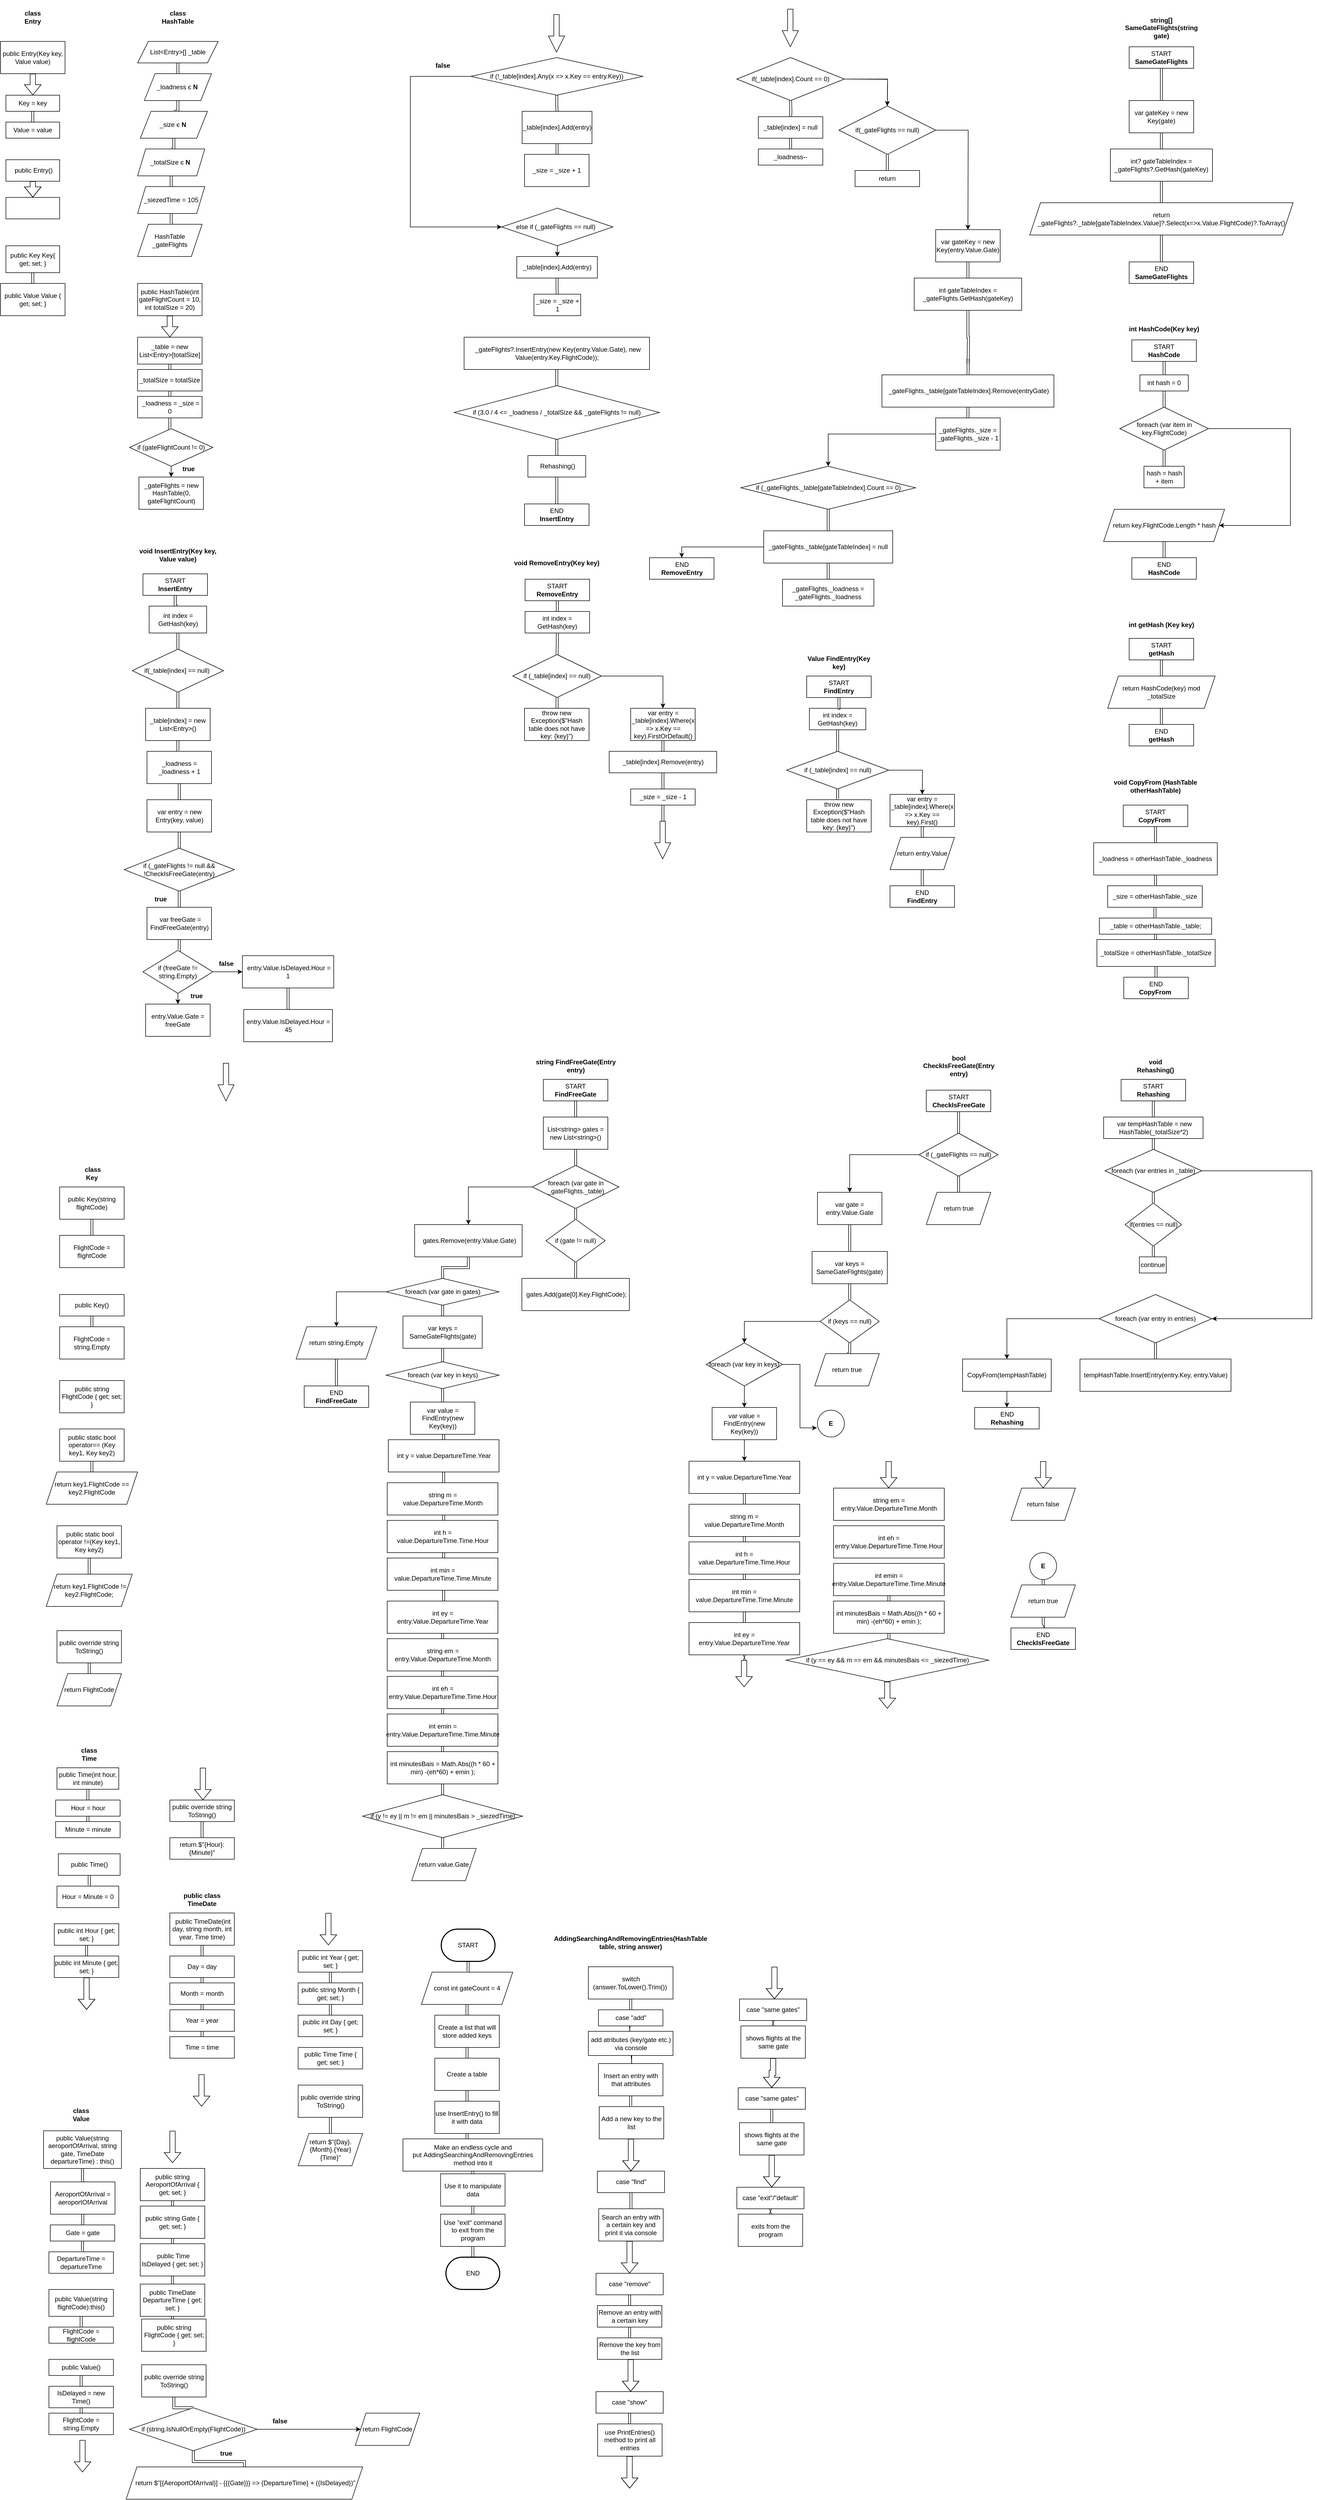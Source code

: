<mxfile version="20.0.3" type="device"><diagram id="aJd-hWu_LMet7LxThwfX" name="Page-1"><mxGraphModel dx="1422" dy="754" grid="1" gridSize="10" guides="1" tooltips="1" connect="1" arrows="1" fold="1" page="1" pageScale="1" pageWidth="850" pageHeight="1100" math="0" shadow="0"><root><mxCell id="0"/><mxCell id="1" parent="0"/><mxCell id="ud3OcMsCzTLTcoYdW_3Z-1" value="class Entry" style="text;html=1;strokeColor=none;fillColor=none;align=center;verticalAlign=middle;whiteSpace=wrap;rounded=0;fontStyle=1" vertex="1" parent="1"><mxGeometry x="70" y="20" width="60" height="30" as="geometry"/></mxCell><mxCell id="ud3OcMsCzTLTcoYdW_3Z-7" value="" style="edgeStyle=orthogonalEdgeStyle;shape=flexArrow;rounded=0;orthogonalLoop=1;jettySize=auto;html=1;" edge="1" parent="1" source="ud3OcMsCzTLTcoYdW_3Z-5" target="ud3OcMsCzTLTcoYdW_3Z-6"><mxGeometry relative="1" as="geometry"/></mxCell><mxCell id="ud3OcMsCzTLTcoYdW_3Z-5" value="public Entry(Key key, Value value)" style="rounded=0;whiteSpace=wrap;html=1;" vertex="1" parent="1"><mxGeometry x="40" y="80" width="120" height="60" as="geometry"/></mxCell><mxCell id="ud3OcMsCzTLTcoYdW_3Z-9" value="" style="edgeStyle=orthogonalEdgeStyle;shape=link;rounded=0;orthogonalLoop=1;jettySize=auto;html=1;" edge="1" parent="1" source="ud3OcMsCzTLTcoYdW_3Z-6" target="ud3OcMsCzTLTcoYdW_3Z-8"><mxGeometry relative="1" as="geometry"/></mxCell><mxCell id="ud3OcMsCzTLTcoYdW_3Z-6" value="Key = key" style="whiteSpace=wrap;html=1;rounded=0;" vertex="1" parent="1"><mxGeometry x="50" y="180" width="100" height="30" as="geometry"/></mxCell><mxCell id="ud3OcMsCzTLTcoYdW_3Z-8" value="Value = value" style="whiteSpace=wrap;html=1;rounded=0;" vertex="1" parent="1"><mxGeometry x="50" y="230" width="100" height="30" as="geometry"/></mxCell><mxCell id="ud3OcMsCzTLTcoYdW_3Z-12" value="" style="edgeStyle=orthogonalEdgeStyle;shape=flexArrow;rounded=0;orthogonalLoop=1;jettySize=auto;html=1;" edge="1" parent="1" source="ud3OcMsCzTLTcoYdW_3Z-10" target="ud3OcMsCzTLTcoYdW_3Z-11"><mxGeometry relative="1" as="geometry"/></mxCell><mxCell id="ud3OcMsCzTLTcoYdW_3Z-10" value="&amp;nbsp;public Entry()" style="rounded=0;whiteSpace=wrap;html=1;" vertex="1" parent="1"><mxGeometry x="50" y="300" width="100" height="40" as="geometry"/></mxCell><mxCell id="ud3OcMsCzTLTcoYdW_3Z-11" value="" style="whiteSpace=wrap;html=1;rounded=0;" vertex="1" parent="1"><mxGeometry x="50" y="370" width="100" height="40" as="geometry"/></mxCell><mxCell id="ud3OcMsCzTLTcoYdW_3Z-15" value="" style="edgeStyle=orthogonalEdgeStyle;shape=link;rounded=0;orthogonalLoop=1;jettySize=auto;html=1;" edge="1" parent="1" source="ud3OcMsCzTLTcoYdW_3Z-13" target="ud3OcMsCzTLTcoYdW_3Z-14"><mxGeometry relative="1" as="geometry"/></mxCell><mxCell id="ud3OcMsCzTLTcoYdW_3Z-13" value="public Key Key{ get; set; }" style="rounded=0;whiteSpace=wrap;html=1;" vertex="1" parent="1"><mxGeometry x="50" y="460" width="100" height="50" as="geometry"/></mxCell><mxCell id="ud3OcMsCzTLTcoYdW_3Z-14" value="public Value Value { get; set; }" style="rounded=0;whiteSpace=wrap;html=1;" vertex="1" parent="1"><mxGeometry x="40" y="530" width="120" height="60" as="geometry"/></mxCell><mxCell id="ud3OcMsCzTLTcoYdW_3Z-16" value="&lt;b&gt;class HashTable&lt;/b&gt;" style="text;html=1;strokeColor=none;fillColor=none;align=center;verticalAlign=middle;whiteSpace=wrap;rounded=0;" vertex="1" parent="1"><mxGeometry x="340" y="20" width="60" height="30" as="geometry"/></mxCell><mxCell id="ud3OcMsCzTLTcoYdW_3Z-21" value="" style="edgeStyle=orthogonalEdgeStyle;shape=link;rounded=0;orthogonalLoop=1;jettySize=auto;html=1;" edge="1" parent="1" source="ud3OcMsCzTLTcoYdW_3Z-18" target="ud3OcMsCzTLTcoYdW_3Z-20"><mxGeometry relative="1" as="geometry"/></mxCell><mxCell id="ud3OcMsCzTLTcoYdW_3Z-18" value="List&amp;lt;Entry&amp;gt;[] _table" style="shape=parallelogram;perimeter=parallelogramPerimeter;whiteSpace=wrap;html=1;fixedSize=1;" vertex="1" parent="1"><mxGeometry x="295" y="80" width="150" height="40" as="geometry"/></mxCell><mxCell id="ud3OcMsCzTLTcoYdW_3Z-23" value="" style="edgeStyle=orthogonalEdgeStyle;shape=link;rounded=0;orthogonalLoop=1;jettySize=auto;html=1;" edge="1" parent="1" source="ud3OcMsCzTLTcoYdW_3Z-20" target="ud3OcMsCzTLTcoYdW_3Z-22"><mxGeometry relative="1" as="geometry"/></mxCell><mxCell id="ud3OcMsCzTLTcoYdW_3Z-20" value="_loadness є &lt;b&gt;N&lt;/b&gt;&amp;nbsp;" style="shape=parallelogram;perimeter=parallelogramPerimeter;whiteSpace=wrap;html=1;fixedSize=1;" vertex="1" parent="1"><mxGeometry x="307.5" y="140" width="125" height="50" as="geometry"/></mxCell><mxCell id="ud3OcMsCzTLTcoYdW_3Z-25" value="" style="edgeStyle=orthogonalEdgeStyle;shape=link;rounded=0;orthogonalLoop=1;jettySize=auto;html=1;" edge="1" parent="1" source="ud3OcMsCzTLTcoYdW_3Z-22" target="ud3OcMsCzTLTcoYdW_3Z-24"><mxGeometry relative="1" as="geometry"/></mxCell><mxCell id="ud3OcMsCzTLTcoYdW_3Z-22" value="_size є &lt;b&gt;N&lt;/b&gt;&amp;nbsp;" style="shape=parallelogram;perimeter=parallelogramPerimeter;whiteSpace=wrap;html=1;fixedSize=1;" vertex="1" parent="1"><mxGeometry x="300" y="210" width="125" height="50" as="geometry"/></mxCell><mxCell id="ud3OcMsCzTLTcoYdW_3Z-27" value="" style="edgeStyle=orthogonalEdgeStyle;shape=link;rounded=0;orthogonalLoop=1;jettySize=auto;html=1;" edge="1" parent="1" source="ud3OcMsCzTLTcoYdW_3Z-24" target="ud3OcMsCzTLTcoYdW_3Z-26"><mxGeometry relative="1" as="geometry"/></mxCell><mxCell id="ud3OcMsCzTLTcoYdW_3Z-24" value="_totalSize є &lt;b&gt;N&lt;/b&gt;&amp;nbsp;" style="shape=parallelogram;perimeter=parallelogramPerimeter;whiteSpace=wrap;html=1;fixedSize=1;size=15;" vertex="1" parent="1"><mxGeometry x="295" y="280" width="125" height="50" as="geometry"/></mxCell><mxCell id="ud3OcMsCzTLTcoYdW_3Z-29" value="" style="edgeStyle=orthogonalEdgeStyle;shape=link;rounded=0;orthogonalLoop=1;jettySize=auto;html=1;" edge="1" parent="1" source="ud3OcMsCzTLTcoYdW_3Z-26" target="ud3OcMsCzTLTcoYdW_3Z-28"><mxGeometry relative="1" as="geometry"/></mxCell><mxCell id="ud3OcMsCzTLTcoYdW_3Z-26" value="_siezedTime = 105" style="shape=parallelogram;perimeter=parallelogramPerimeter;whiteSpace=wrap;html=1;fixedSize=1;size=15;" vertex="1" parent="1"><mxGeometry x="295" y="350" width="125" height="50" as="geometry"/></mxCell><mxCell id="ud3OcMsCzTLTcoYdW_3Z-28" value="HashTable _gateFlights" style="shape=parallelogram;perimeter=parallelogramPerimeter;whiteSpace=wrap;html=1;fixedSize=1;" vertex="1" parent="1"><mxGeometry x="295" y="420" width="120" height="60" as="geometry"/></mxCell><mxCell id="ud3OcMsCzTLTcoYdW_3Z-32" value="" style="edgeStyle=orthogonalEdgeStyle;shape=flexArrow;rounded=0;orthogonalLoop=1;jettySize=auto;html=1;" edge="1" parent="1" source="ud3OcMsCzTLTcoYdW_3Z-30" target="ud3OcMsCzTLTcoYdW_3Z-31"><mxGeometry relative="1" as="geometry"/></mxCell><mxCell id="ud3OcMsCzTLTcoYdW_3Z-30" value="public HashTable(int gateFlightCount = 10, int totalSize = 20)" style="rounded=0;whiteSpace=wrap;html=1;" vertex="1" parent="1"><mxGeometry x="295" y="530" width="120" height="60" as="geometry"/></mxCell><mxCell id="ud3OcMsCzTLTcoYdW_3Z-34" value="" style="edgeStyle=orthogonalEdgeStyle;shape=link;rounded=0;orthogonalLoop=1;jettySize=auto;html=1;" edge="1" parent="1" source="ud3OcMsCzTLTcoYdW_3Z-31" target="ud3OcMsCzTLTcoYdW_3Z-33"><mxGeometry relative="1" as="geometry"/></mxCell><mxCell id="ud3OcMsCzTLTcoYdW_3Z-31" value="_table = new List&amp;lt;Entry&amp;gt;[totalSize]" style="whiteSpace=wrap;html=1;rounded=0;" vertex="1" parent="1"><mxGeometry x="295" y="630" width="120" height="50" as="geometry"/></mxCell><mxCell id="ud3OcMsCzTLTcoYdW_3Z-36" value="" style="edgeStyle=orthogonalEdgeStyle;shape=link;rounded=0;orthogonalLoop=1;jettySize=auto;html=1;" edge="1" parent="1" source="ud3OcMsCzTLTcoYdW_3Z-33" target="ud3OcMsCzTLTcoYdW_3Z-35"><mxGeometry relative="1" as="geometry"/></mxCell><mxCell id="ud3OcMsCzTLTcoYdW_3Z-33" value="_totalSize = totalSize" style="rounded=0;whiteSpace=wrap;html=1;" vertex="1" parent="1"><mxGeometry x="295" y="690" width="120" height="40" as="geometry"/></mxCell><mxCell id="ud3OcMsCzTLTcoYdW_3Z-39" value="" style="edgeStyle=orthogonalEdgeStyle;shape=link;rounded=0;orthogonalLoop=1;jettySize=auto;html=1;" edge="1" parent="1" source="ud3OcMsCzTLTcoYdW_3Z-35" target="ud3OcMsCzTLTcoYdW_3Z-38"><mxGeometry relative="1" as="geometry"/></mxCell><mxCell id="ud3OcMsCzTLTcoYdW_3Z-35" value="&amp;nbsp;_loadness = _size = 0" style="rounded=0;whiteSpace=wrap;html=1;" vertex="1" parent="1"><mxGeometry x="295" y="740" width="120" height="40" as="geometry"/></mxCell><mxCell id="ud3OcMsCzTLTcoYdW_3Z-41" value="" style="edgeStyle=orthogonalEdgeStyle;rounded=0;orthogonalLoop=1;jettySize=auto;html=1;" edge="1" parent="1" source="ud3OcMsCzTLTcoYdW_3Z-38" target="ud3OcMsCzTLTcoYdW_3Z-40"><mxGeometry relative="1" as="geometry"/></mxCell><mxCell id="ud3OcMsCzTLTcoYdW_3Z-38" value="if (gateFlightCount != 0)" style="rhombus;whiteSpace=wrap;html=1;" vertex="1" parent="1"><mxGeometry x="280" y="800" width="155" height="70" as="geometry"/></mxCell><mxCell id="ud3OcMsCzTLTcoYdW_3Z-40" value="_gateFlights = new HashTable(0, gateFlightCount)" style="whiteSpace=wrap;html=1;" vertex="1" parent="1"><mxGeometry x="297.5" y="890" width="120" height="60" as="geometry"/></mxCell><mxCell id="ud3OcMsCzTLTcoYdW_3Z-42" value="&lt;b&gt;true&lt;/b&gt;" style="text;html=1;strokeColor=none;fillColor=none;align=center;verticalAlign=middle;whiteSpace=wrap;rounded=0;" vertex="1" parent="1"><mxGeometry x="360" y="860" width="60" height="30" as="geometry"/></mxCell><mxCell id="ud3OcMsCzTLTcoYdW_3Z-44" value="&lt;b&gt;void InsertEntry(Key key, Value value)&lt;/b&gt;" style="text;html=1;strokeColor=none;fillColor=none;align=center;verticalAlign=middle;whiteSpace=wrap;rounded=0;" vertex="1" parent="1"><mxGeometry x="285" y="1020" width="170" height="30" as="geometry"/></mxCell><mxCell id="ud3OcMsCzTLTcoYdW_3Z-49" value="" style="edgeStyle=orthogonalEdgeStyle;rounded=0;orthogonalLoop=1;jettySize=auto;html=1;shape=link;" edge="1" parent="1" source="ud3OcMsCzTLTcoYdW_3Z-45" target="ud3OcMsCzTLTcoYdW_3Z-48"><mxGeometry relative="1" as="geometry"/></mxCell><mxCell id="ud3OcMsCzTLTcoYdW_3Z-45" value="START&lt;br&gt;&lt;b&gt;InsertEntry&lt;/b&gt;" style="rounded=0;whiteSpace=wrap;html=1;" vertex="1" parent="1"><mxGeometry x="305" y="1070" width="120" height="40" as="geometry"/></mxCell><mxCell id="ud3OcMsCzTLTcoYdW_3Z-51" value="" style="edgeStyle=orthogonalEdgeStyle;shape=link;rounded=0;orthogonalLoop=1;jettySize=auto;html=1;" edge="1" parent="1" source="ud3OcMsCzTLTcoYdW_3Z-48" target="ud3OcMsCzTLTcoYdW_3Z-50"><mxGeometry relative="1" as="geometry"/></mxCell><mxCell id="ud3OcMsCzTLTcoYdW_3Z-48" value="int index = GetHash(key)" style="rounded=0;whiteSpace=wrap;html=1;" vertex="1" parent="1"><mxGeometry x="316.5" y="1130" width="107" height="50" as="geometry"/></mxCell><mxCell id="ud3OcMsCzTLTcoYdW_3Z-53" value="" style="edgeStyle=orthogonalEdgeStyle;shape=link;rounded=0;orthogonalLoop=1;jettySize=auto;html=1;" edge="1" parent="1" source="ud3OcMsCzTLTcoYdW_3Z-50" target="ud3OcMsCzTLTcoYdW_3Z-52"><mxGeometry relative="1" as="geometry"/></mxCell><mxCell id="ud3OcMsCzTLTcoYdW_3Z-50" value="if(_table[index] == null)&amp;nbsp;" style="rhombus;whiteSpace=wrap;html=1;" vertex="1" parent="1"><mxGeometry x="285" y="1210" width="170" height="80" as="geometry"/></mxCell><mxCell id="ud3OcMsCzTLTcoYdW_3Z-55" value="" style="edgeStyle=orthogonalEdgeStyle;shape=link;rounded=0;orthogonalLoop=1;jettySize=auto;html=1;" edge="1" parent="1" source="ud3OcMsCzTLTcoYdW_3Z-52" target="ud3OcMsCzTLTcoYdW_3Z-54"><mxGeometry relative="1" as="geometry"/></mxCell><mxCell id="ud3OcMsCzTLTcoYdW_3Z-52" value="_table[index] = new List&amp;lt;Entry&amp;gt;()" style="rounded=0;whiteSpace=wrap;html=1;" vertex="1" parent="1"><mxGeometry x="310" y="1320" width="120" height="60" as="geometry"/></mxCell><mxCell id="ud3OcMsCzTLTcoYdW_3Z-57" value="" style="edgeStyle=orthogonalEdgeStyle;shape=link;rounded=0;orthogonalLoop=1;jettySize=auto;html=1;" edge="1" parent="1" source="ud3OcMsCzTLTcoYdW_3Z-54" target="ud3OcMsCzTLTcoYdW_3Z-56"><mxGeometry relative="1" as="geometry"/></mxCell><mxCell id="ud3OcMsCzTLTcoYdW_3Z-54" value="_loadness = _loadiness + 1" style="whiteSpace=wrap;html=1;rounded=0;" vertex="1" parent="1"><mxGeometry x="312.5" y="1400" width="120" height="60" as="geometry"/></mxCell><mxCell id="ud3OcMsCzTLTcoYdW_3Z-59" value="" style="edgeStyle=orthogonalEdgeStyle;shape=link;rounded=0;orthogonalLoop=1;jettySize=auto;html=1;" edge="1" parent="1" source="ud3OcMsCzTLTcoYdW_3Z-56" target="ud3OcMsCzTLTcoYdW_3Z-58"><mxGeometry relative="1" as="geometry"/></mxCell><mxCell id="ud3OcMsCzTLTcoYdW_3Z-56" value="var entry = new Entry(key, value)" style="rounded=0;whiteSpace=wrap;html=1;" vertex="1" parent="1"><mxGeometry x="312.5" y="1490" width="120" height="60" as="geometry"/></mxCell><mxCell id="ud3OcMsCzTLTcoYdW_3Z-61" value="" style="edgeStyle=orthogonalEdgeStyle;shape=link;rounded=0;orthogonalLoop=1;jettySize=auto;html=1;" edge="1" parent="1" source="ud3OcMsCzTLTcoYdW_3Z-58" target="ud3OcMsCzTLTcoYdW_3Z-60"><mxGeometry relative="1" as="geometry"/></mxCell><mxCell id="ud3OcMsCzTLTcoYdW_3Z-58" value="if (_gateFlights != null &amp;amp;&amp;amp; !CheckIsFreeGate(entry)" style="rhombus;whiteSpace=wrap;html=1;" vertex="1" parent="1"><mxGeometry x="270" y="1580" width="205" height="80" as="geometry"/></mxCell><mxCell id="ud3OcMsCzTLTcoYdW_3Z-63" value="" style="edgeStyle=orthogonalEdgeStyle;shape=link;rounded=0;orthogonalLoop=1;jettySize=auto;html=1;" edge="1" parent="1" source="ud3OcMsCzTLTcoYdW_3Z-60" target="ud3OcMsCzTLTcoYdW_3Z-62"><mxGeometry relative="1" as="geometry"/></mxCell><mxCell id="ud3OcMsCzTLTcoYdW_3Z-60" value="&amp;nbsp;var freeGate = FindFreeGate(entry)" style="rounded=0;whiteSpace=wrap;html=1;" vertex="1" parent="1"><mxGeometry x="312.5" y="1690" width="120" height="60" as="geometry"/></mxCell><mxCell id="ud3OcMsCzTLTcoYdW_3Z-65" value="" style="edgeStyle=orthogonalEdgeStyle;rounded=0;orthogonalLoop=1;jettySize=auto;html=1;" edge="1" parent="1" source="ud3OcMsCzTLTcoYdW_3Z-62" target="ud3OcMsCzTLTcoYdW_3Z-64"><mxGeometry relative="1" as="geometry"/></mxCell><mxCell id="ud3OcMsCzTLTcoYdW_3Z-68" value="" style="edgeStyle=orthogonalEdgeStyle;rounded=0;orthogonalLoop=1;jettySize=auto;html=1;" edge="1" parent="1" source="ud3OcMsCzTLTcoYdW_3Z-62" target="ud3OcMsCzTLTcoYdW_3Z-67"><mxGeometry relative="1" as="geometry"/></mxCell><mxCell id="ud3OcMsCzTLTcoYdW_3Z-62" value="if (freeGate != string.Empty)" style="rhombus;whiteSpace=wrap;html=1;" vertex="1" parent="1"><mxGeometry x="305" y="1770" width="130" height="80" as="geometry"/></mxCell><mxCell id="ud3OcMsCzTLTcoYdW_3Z-64" value="entry.Value.Gate = freeGate" style="rounded=0;whiteSpace=wrap;html=1;" vertex="1" parent="1"><mxGeometry x="310" y="1870" width="120" height="60" as="geometry"/></mxCell><mxCell id="ud3OcMsCzTLTcoYdW_3Z-66" value="&lt;b&gt;true&lt;/b&gt;" style="text;html=1;strokeColor=none;fillColor=none;align=center;verticalAlign=middle;whiteSpace=wrap;rounded=0;" vertex="1" parent="1"><mxGeometry x="375" y="1840" width="60" height="30" as="geometry"/></mxCell><mxCell id="ud3OcMsCzTLTcoYdW_3Z-71" value="" style="edgeStyle=orthogonalEdgeStyle;rounded=0;orthogonalLoop=1;jettySize=auto;html=1;shape=link;" edge="1" parent="1" source="ud3OcMsCzTLTcoYdW_3Z-67" target="ud3OcMsCzTLTcoYdW_3Z-70"><mxGeometry relative="1" as="geometry"/></mxCell><mxCell id="ud3OcMsCzTLTcoYdW_3Z-67" value="&amp;nbsp;entry.Value.IsDelayed.Hour = 1" style="rounded=0;whiteSpace=wrap;html=1;" vertex="1" parent="1"><mxGeometry x="490" y="1780" width="170" height="60" as="geometry"/></mxCell><mxCell id="ud3OcMsCzTLTcoYdW_3Z-69" value="&lt;b&gt;false&lt;/b&gt;" style="text;html=1;strokeColor=none;fillColor=none;align=center;verticalAlign=middle;whiteSpace=wrap;rounded=0;" vertex="1" parent="1"><mxGeometry x="430" y="1780" width="60" height="30" as="geometry"/></mxCell><mxCell id="ud3OcMsCzTLTcoYdW_3Z-70" value="entry.Value.IsDelayed.Hour = 45" style="whiteSpace=wrap;html=1;rounded=0;" vertex="1" parent="1"><mxGeometry x="492.5" y="1880" width="165" height="60" as="geometry"/></mxCell><mxCell id="ud3OcMsCzTLTcoYdW_3Z-72" value="&lt;b&gt;true&lt;/b&gt;" style="text;html=1;strokeColor=none;fillColor=none;align=center;verticalAlign=middle;whiteSpace=wrap;rounded=0;" vertex="1" parent="1"><mxGeometry x="308" y="1660" width="60" height="30" as="geometry"/></mxCell><mxCell id="ud3OcMsCzTLTcoYdW_3Z-144" style="edgeStyle=orthogonalEdgeStyle;shape=arrow;rounded=0;orthogonalLoop=1;jettySize=auto;html=1;" edge="1" parent="1"><mxGeometry relative="1" as="geometry"><mxPoint x="1074.5" y="100" as="targetPoint"/><mxPoint x="1074.5" y="30" as="sourcePoint"/></mxGeometry></mxCell><mxCell id="ud3OcMsCzTLTcoYdW_3Z-205" value="" style="edgeStyle=orthogonalEdgeStyle;shape=link;rounded=0;orthogonalLoop=1;jettySize=auto;html=1;" edge="1" parent="1" source="ud3OcMsCzTLTcoYdW_3Z-207" target="ud3OcMsCzTLTcoYdW_3Z-209"><mxGeometry relative="1" as="geometry"/></mxCell><mxCell id="ud3OcMsCzTLTcoYdW_3Z-206" style="edgeStyle=orthogonalEdgeStyle;rounded=0;orthogonalLoop=1;jettySize=auto;html=1;entryX=0;entryY=0.5;entryDx=0;entryDy=0;" edge="1" parent="1" source="ud3OcMsCzTLTcoYdW_3Z-207" target="ud3OcMsCzTLTcoYdW_3Z-212"><mxGeometry relative="1" as="geometry"><mxPoint x="842.5" y="440" as="targetPoint"/><Array as="points"><mxPoint x="802.5" y="145"/><mxPoint x="802.5" y="425"/></Array></mxGeometry></mxCell><mxCell id="ud3OcMsCzTLTcoYdW_3Z-207" value="if (!_table[index].Any(x =&amp;gt; x.Key == entry.Key))" style="rhombus;whiteSpace=wrap;html=1;" vertex="1" parent="1"><mxGeometry x="915" y="110" width="320" height="70" as="geometry"/></mxCell><mxCell id="ud3OcMsCzTLTcoYdW_3Z-208" value="" style="edgeStyle=orthogonalEdgeStyle;shape=link;rounded=0;orthogonalLoop=1;jettySize=auto;html=1;" edge="1" parent="1" source="ud3OcMsCzTLTcoYdW_3Z-209" target="ud3OcMsCzTLTcoYdW_3Z-210"><mxGeometry relative="1" as="geometry"/></mxCell><mxCell id="ud3OcMsCzTLTcoYdW_3Z-209" value="_table[index].Add(entry)" style="rounded=0;whiteSpace=wrap;html=1;" vertex="1" parent="1"><mxGeometry x="1010.5" y="210" width="130" height="60" as="geometry"/></mxCell><mxCell id="ud3OcMsCzTLTcoYdW_3Z-210" value="_size = _size + 1" style="rounded=0;whiteSpace=wrap;html=1;" vertex="1" parent="1"><mxGeometry x="1015" y="290" width="120" height="60" as="geometry"/></mxCell><mxCell id="ud3OcMsCzTLTcoYdW_3Z-211" value="" style="edgeStyle=orthogonalEdgeStyle;rounded=0;orthogonalLoop=1;jettySize=auto;html=1;" edge="1" parent="1" source="ud3OcMsCzTLTcoYdW_3Z-212" target="ud3OcMsCzTLTcoYdW_3Z-215"><mxGeometry relative="1" as="geometry"/></mxCell><mxCell id="ud3OcMsCzTLTcoYdW_3Z-212" value="&amp;nbsp; &amp;nbsp; else if (_gateFlights == null)&amp;nbsp; &amp;nbsp; &amp;nbsp;&amp;nbsp;" style="rhombus;whiteSpace=wrap;html=1;" vertex="1" parent="1"><mxGeometry x="972.5" y="390" width="207" height="70" as="geometry"/></mxCell><mxCell id="ud3OcMsCzTLTcoYdW_3Z-213" value="&lt;b&gt;false&lt;/b&gt;" style="text;html=1;strokeColor=none;fillColor=none;align=center;verticalAlign=middle;whiteSpace=wrap;rounded=0;" vertex="1" parent="1"><mxGeometry x="832.5" y="110" width="60" height="30" as="geometry"/></mxCell><mxCell id="ud3OcMsCzTLTcoYdW_3Z-214" value="" style="edgeStyle=orthogonalEdgeStyle;shape=link;rounded=0;orthogonalLoop=1;jettySize=auto;html=1;" edge="1" parent="1" source="ud3OcMsCzTLTcoYdW_3Z-215" target="ud3OcMsCzTLTcoYdW_3Z-216"><mxGeometry relative="1" as="geometry"/></mxCell><mxCell id="ud3OcMsCzTLTcoYdW_3Z-215" value="_table[index].Add(entry)" style="rounded=0;whiteSpace=wrap;html=1;" vertex="1" parent="1"><mxGeometry x="1000.5" y="480" width="150" height="40" as="geometry"/></mxCell><mxCell id="ud3OcMsCzTLTcoYdW_3Z-216" value="_size = _size + 1" style="whiteSpace=wrap;html=1;rounded=0;" vertex="1" parent="1"><mxGeometry x="1032.5" y="550" width="87" height="40" as="geometry"/></mxCell><mxCell id="ud3OcMsCzTLTcoYdW_3Z-217" value="" style="edgeStyle=orthogonalEdgeStyle;shape=link;rounded=0;orthogonalLoop=1;jettySize=auto;html=1;" edge="1" parent="1" source="ud3OcMsCzTLTcoYdW_3Z-218" target="ud3OcMsCzTLTcoYdW_3Z-220"><mxGeometry relative="1" as="geometry"/></mxCell><mxCell id="ud3OcMsCzTLTcoYdW_3Z-218" value="&lt;div&gt;&amp;nbsp; &amp;nbsp; &amp;nbsp; &amp;nbsp; &amp;nbsp; &amp;nbsp;&lt;/div&gt;&lt;div&gt;&amp;nbsp;_gateFlights?.InsertEntry(new Key(entry.Value.Gate), new Value(entry.Key.FlightCode));&lt;/div&gt;&lt;div&gt;&lt;br&gt;&lt;/div&gt;" style="rounded=0;whiteSpace=wrap;html=1;" vertex="1" parent="1"><mxGeometry x="902.5" y="630" width="345" height="60" as="geometry"/></mxCell><mxCell id="ud3OcMsCzTLTcoYdW_3Z-219" value="" style="edgeStyle=orthogonalEdgeStyle;shape=link;rounded=0;orthogonalLoop=1;jettySize=auto;html=1;" edge="1" parent="1" source="ud3OcMsCzTLTcoYdW_3Z-220" target="ud3OcMsCzTLTcoYdW_3Z-222"><mxGeometry relative="1" as="geometry"/></mxCell><mxCell id="ud3OcMsCzTLTcoYdW_3Z-220" value="if (3.0 / 4 &amp;lt;= _loadness / _totalSize &amp;amp;&amp;amp; _gateFlights != null)" style="rhombus;whiteSpace=wrap;html=1;" vertex="1" parent="1"><mxGeometry x="884" y="720" width="382" height="100" as="geometry"/></mxCell><mxCell id="ud3OcMsCzTLTcoYdW_3Z-221" value="" style="edgeStyle=orthogonalEdgeStyle;shape=link;rounded=0;orthogonalLoop=1;jettySize=auto;html=1;" edge="1" parent="1" source="ud3OcMsCzTLTcoYdW_3Z-222" target="ud3OcMsCzTLTcoYdW_3Z-224"><mxGeometry relative="1" as="geometry"/></mxCell><mxCell id="ud3OcMsCzTLTcoYdW_3Z-222" value="&amp;nbsp;Rehashing()" style="whiteSpace=wrap;html=1;" vertex="1" parent="1"><mxGeometry x="1021.25" y="850" width="107.5" height="40" as="geometry"/></mxCell><mxCell id="ud3OcMsCzTLTcoYdW_3Z-223" value="&lt;b&gt;void RemoveEntry(Key key)&lt;/b&gt;" style="text;html=1;strokeColor=none;fillColor=none;align=center;verticalAlign=middle;whiteSpace=wrap;rounded=0;" vertex="1" parent="1"><mxGeometry x="990" y="1040" width="170" height="20" as="geometry"/></mxCell><mxCell id="ud3OcMsCzTLTcoYdW_3Z-224" value="END&lt;br&gt;&lt;b&gt;InsertEntry&lt;/b&gt;" style="rounded=0;whiteSpace=wrap;html=1;" vertex="1" parent="1"><mxGeometry x="1015" y="940" width="120" height="40" as="geometry"/></mxCell><mxCell id="ud3OcMsCzTLTcoYdW_3Z-225" value="" style="edgeStyle=orthogonalEdgeStyle;shape=link;rounded=0;orthogonalLoop=1;jettySize=auto;html=1;" edge="1" parent="1" source="ud3OcMsCzTLTcoYdW_3Z-226" target="ud3OcMsCzTLTcoYdW_3Z-228"><mxGeometry relative="1" as="geometry"/></mxCell><mxCell id="ud3OcMsCzTLTcoYdW_3Z-226" value="START&lt;br&gt;&lt;b&gt;RemoveEntry&lt;/b&gt;" style="rounded=0;whiteSpace=wrap;html=1;" vertex="1" parent="1"><mxGeometry x="1016" y="1080" width="120" height="40" as="geometry"/></mxCell><mxCell id="ud3OcMsCzTLTcoYdW_3Z-227" value="" style="edgeStyle=orthogonalEdgeStyle;shape=link;rounded=0;orthogonalLoop=1;jettySize=auto;html=1;" edge="1" parent="1" source="ud3OcMsCzTLTcoYdW_3Z-228" target="ud3OcMsCzTLTcoYdW_3Z-231"><mxGeometry relative="1" as="geometry"/></mxCell><mxCell id="ud3OcMsCzTLTcoYdW_3Z-228" value="int index = GetHash(key)" style="rounded=0;whiteSpace=wrap;html=1;" vertex="1" parent="1"><mxGeometry x="1016" y="1140" width="120" height="40" as="geometry"/></mxCell><mxCell id="ud3OcMsCzTLTcoYdW_3Z-229" value="" style="edgeStyle=orthogonalEdgeStyle;shape=link;rounded=0;orthogonalLoop=1;jettySize=auto;html=1;" edge="1" parent="1" source="ud3OcMsCzTLTcoYdW_3Z-231" target="ud3OcMsCzTLTcoYdW_3Z-232"><mxGeometry relative="1" as="geometry"/></mxCell><mxCell id="ud3OcMsCzTLTcoYdW_3Z-230" style="rounded=0;orthogonalLoop=1;jettySize=auto;html=1;entryX=0.5;entryY=0;entryDx=0;entryDy=0;edgeStyle=orthogonalEdgeStyle;" edge="1" parent="1" source="ud3OcMsCzTLTcoYdW_3Z-231" target="ud3OcMsCzTLTcoYdW_3Z-234"><mxGeometry relative="1" as="geometry"/></mxCell><mxCell id="ud3OcMsCzTLTcoYdW_3Z-231" value="if (_table[index] == null)" style="rhombus;whiteSpace=wrap;html=1;" vertex="1" parent="1"><mxGeometry x="993" y="1220" width="165" height="80" as="geometry"/></mxCell><mxCell id="ud3OcMsCzTLTcoYdW_3Z-232" value="throw new Exception($&quot;Hash table does not have key: {key}&quot;)" style="rounded=0;whiteSpace=wrap;html=1;" vertex="1" parent="1"><mxGeometry x="1015" y="1320" width="120" height="60" as="geometry"/></mxCell><mxCell id="ud3OcMsCzTLTcoYdW_3Z-233" value="" style="edgeStyle=orthogonalEdgeStyle;rounded=0;orthogonalLoop=1;jettySize=auto;html=1;shape=link;" edge="1" parent="1" source="ud3OcMsCzTLTcoYdW_3Z-234" target="ud3OcMsCzTLTcoYdW_3Z-236"><mxGeometry relative="1" as="geometry"/></mxCell><mxCell id="ud3OcMsCzTLTcoYdW_3Z-234" value="var entry = _table[index].Where(x =&amp;gt; x.Key == key).FirstOrDefault()" style="rounded=0;whiteSpace=wrap;html=1;" vertex="1" parent="1"><mxGeometry x="1212.5" y="1320" width="120" height="60" as="geometry"/></mxCell><mxCell id="ud3OcMsCzTLTcoYdW_3Z-235" value="" style="edgeStyle=orthogonalEdgeStyle;rounded=0;orthogonalLoop=1;jettySize=auto;html=1;shape=link;" edge="1" parent="1" source="ud3OcMsCzTLTcoYdW_3Z-236" target="ud3OcMsCzTLTcoYdW_3Z-238"><mxGeometry relative="1" as="geometry"/></mxCell><mxCell id="ud3OcMsCzTLTcoYdW_3Z-236" value="_table[index].Remove(entry)" style="whiteSpace=wrap;html=1;rounded=0;" vertex="1" parent="1"><mxGeometry x="1172.5" y="1400" width="200" height="40" as="geometry"/></mxCell><mxCell id="ud3OcMsCzTLTcoYdW_3Z-237" value="" style="edgeStyle=orthogonalEdgeStyle;shape=link;rounded=0;orthogonalLoop=1;jettySize=auto;html=1;" edge="1" parent="1" source="ud3OcMsCzTLTcoYdW_3Z-238"><mxGeometry relative="1" as="geometry"><mxPoint x="1272.5" y="1530" as="targetPoint"/></mxGeometry></mxCell><mxCell id="ud3OcMsCzTLTcoYdW_3Z-238" value="_size = _size - 1" style="whiteSpace=wrap;html=1;rounded=0;" vertex="1" parent="1"><mxGeometry x="1212.5" y="1470" width="120" height="30" as="geometry"/></mxCell><mxCell id="ud3OcMsCzTLTcoYdW_3Z-265" style="edgeStyle=orthogonalEdgeStyle;shape=arrow;rounded=0;orthogonalLoop=1;jettySize=auto;html=1;" edge="1" parent="1"><mxGeometry relative="1" as="geometry"><mxPoint x="459.5" y="2050" as="targetPoint"/><mxPoint x="459.5" y="1980" as="sourcePoint"/></mxGeometry></mxCell><mxCell id="ud3OcMsCzTLTcoYdW_3Z-266" style="edgeStyle=orthogonalEdgeStyle;shape=arrow;rounded=0;orthogonalLoop=1;jettySize=auto;html=1;" edge="1" parent="1"><mxGeometry relative="1" as="geometry"><mxPoint x="1509.5" y="90" as="targetPoint"/><mxPoint x="1509.5" y="20" as="sourcePoint"/></mxGeometry></mxCell><mxCell id="ud3OcMsCzTLTcoYdW_3Z-320" value="" style="edgeStyle=orthogonalEdgeStyle;shape=link;rounded=0;orthogonalLoop=1;jettySize=auto;html=1;" edge="1" parent="1" target="ud3OcMsCzTLTcoYdW_3Z-323"><mxGeometry relative="1" as="geometry"><mxPoint x="1510" y="190" as="sourcePoint"/></mxGeometry></mxCell><mxCell id="ud3OcMsCzTLTcoYdW_3Z-321" style="edgeStyle=orthogonalEdgeStyle;rounded=0;orthogonalLoop=1;jettySize=auto;html=1;" edge="1" parent="1"><mxGeometry relative="1" as="geometry"><mxPoint x="1690" y="200" as="targetPoint"/><mxPoint x="1610" y="150" as="sourcePoint"/></mxGeometry></mxCell><mxCell id="ud3OcMsCzTLTcoYdW_3Z-322" value="" style="edgeStyle=orthogonalEdgeStyle;shape=link;rounded=0;orthogonalLoop=1;jettySize=auto;html=1;" edge="1" parent="1" source="ud3OcMsCzTLTcoYdW_3Z-323" target="ud3OcMsCzTLTcoYdW_3Z-324"><mxGeometry relative="1" as="geometry"/></mxCell><mxCell id="ud3OcMsCzTLTcoYdW_3Z-323" value="_table[index] = null" style="rounded=0;whiteSpace=wrap;html=1;" vertex="1" parent="1"><mxGeometry x="1450" y="220" width="120" height="40" as="geometry"/></mxCell><mxCell id="ud3OcMsCzTLTcoYdW_3Z-324" value="_loadness--" style="rounded=0;whiteSpace=wrap;html=1;" vertex="1" parent="1"><mxGeometry x="1450" y="280" width="120" height="30" as="geometry"/></mxCell><mxCell id="ud3OcMsCzTLTcoYdW_3Z-325" value="" style="edgeStyle=orthogonalEdgeStyle;rounded=0;orthogonalLoop=1;jettySize=auto;html=1;shape=link;" edge="1" parent="1" source="ud3OcMsCzTLTcoYdW_3Z-327" target="ud3OcMsCzTLTcoYdW_3Z-328"><mxGeometry relative="1" as="geometry"/></mxCell><mxCell id="ud3OcMsCzTLTcoYdW_3Z-326" style="edgeStyle=orthogonalEdgeStyle;rounded=0;orthogonalLoop=1;jettySize=auto;html=1;" edge="1" parent="1" source="ud3OcMsCzTLTcoYdW_3Z-327"><mxGeometry relative="1" as="geometry"><mxPoint x="1840" y="430" as="targetPoint"/></mxGeometry></mxCell><mxCell id="ud3OcMsCzTLTcoYdW_3Z-327" value="if(_gateFlights == null)" style="rhombus;whiteSpace=wrap;html=1;" vertex="1" parent="1"><mxGeometry x="1600" y="200" width="180" height="90" as="geometry"/></mxCell><mxCell id="ud3OcMsCzTLTcoYdW_3Z-328" value="return" style="rounded=0;whiteSpace=wrap;html=1;" vertex="1" parent="1"><mxGeometry x="1630" y="320" width="120" height="30" as="geometry"/></mxCell><mxCell id="ud3OcMsCzTLTcoYdW_3Z-329" value="" style="edgeStyle=orthogonalEdgeStyle;rounded=0;orthogonalLoop=1;jettySize=auto;html=1;shape=link;" edge="1" parent="1" source="ud3OcMsCzTLTcoYdW_3Z-330" target="ud3OcMsCzTLTcoYdW_3Z-332"><mxGeometry relative="1" as="geometry"/></mxCell><mxCell id="ud3OcMsCzTLTcoYdW_3Z-330" value="var gateKey = new Key(entry.Value.Gate)" style="rounded=0;whiteSpace=wrap;html=1;" vertex="1" parent="1"><mxGeometry x="1780" y="430" width="120" height="60" as="geometry"/></mxCell><mxCell id="ud3OcMsCzTLTcoYdW_3Z-331" value="" style="edgeStyle=orthogonalEdgeStyle;shape=link;rounded=0;orthogonalLoop=1;jettySize=auto;html=1;" edge="1" parent="1" source="ud3OcMsCzTLTcoYdW_3Z-332"><mxGeometry relative="1" as="geometry"><mxPoint x="1840.5" y="680" as="targetPoint"/></mxGeometry></mxCell><mxCell id="ud3OcMsCzTLTcoYdW_3Z-332" value="int gateTableIndex = _gateFlights.GetHash(gateKey)" style="rounded=0;whiteSpace=wrap;html=1;" vertex="1" parent="1"><mxGeometry x="1740" y="520" width="200" height="60" as="geometry"/></mxCell><mxCell id="ud3OcMsCzTLTcoYdW_3Z-333" value="" style="edgeStyle=orthogonalEdgeStyle;shape=link;rounded=0;orthogonalLoop=1;jettySize=auto;html=1;" edge="1" parent="1" target="ud3OcMsCzTLTcoYdW_3Z-335"><mxGeometry relative="1" as="geometry"><mxPoint x="1840" y="670" as="sourcePoint"/></mxGeometry></mxCell><mxCell id="ud3OcMsCzTLTcoYdW_3Z-334" value="" style="edgeStyle=orthogonalEdgeStyle;shape=link;rounded=0;orthogonalLoop=1;jettySize=auto;html=1;" edge="1" parent="1" source="ud3OcMsCzTLTcoYdW_3Z-335" target="ud3OcMsCzTLTcoYdW_3Z-337"><mxGeometry relative="1" as="geometry"/></mxCell><mxCell id="ud3OcMsCzTLTcoYdW_3Z-335" value="&amp;nbsp;_gateFlights._table[gateTableIndex].Remove(entryGate)" style="rounded=0;whiteSpace=wrap;html=1;" vertex="1" parent="1"><mxGeometry x="1680" y="700" width="320" height="60" as="geometry"/></mxCell><mxCell id="ud3OcMsCzTLTcoYdW_3Z-336" style="edgeStyle=orthogonalEdgeStyle;rounded=0;orthogonalLoop=1;jettySize=auto;html=1;entryX=0.5;entryY=0;entryDx=0;entryDy=0;" edge="1" parent="1" source="ud3OcMsCzTLTcoYdW_3Z-337" target="ud3OcMsCzTLTcoYdW_3Z-339"><mxGeometry relative="1" as="geometry"/></mxCell><mxCell id="ud3OcMsCzTLTcoYdW_3Z-337" value="_gateFlights._size = _gateFlights._size - 1" style="rounded=0;whiteSpace=wrap;html=1;" vertex="1" parent="1"><mxGeometry x="1780" y="780" width="120" height="60" as="geometry"/></mxCell><mxCell id="ud3OcMsCzTLTcoYdW_3Z-338" value="" style="edgeStyle=orthogonalEdgeStyle;rounded=0;orthogonalLoop=1;jettySize=auto;html=1;shape=link;" edge="1" parent="1" source="ud3OcMsCzTLTcoYdW_3Z-339" target="ud3OcMsCzTLTcoYdW_3Z-342"><mxGeometry relative="1" as="geometry"/></mxCell><mxCell id="ud3OcMsCzTLTcoYdW_3Z-339" value="if (_gateFlights._table[gateTableIndex].Count == 0)" style="rhombus;whiteSpace=wrap;html=1;" vertex="1" parent="1"><mxGeometry x="1417.5" y="870" width="325" height="80" as="geometry"/></mxCell><mxCell id="ud3OcMsCzTLTcoYdW_3Z-340" value="" style="edgeStyle=orthogonalEdgeStyle;rounded=0;orthogonalLoop=1;jettySize=auto;html=1;shape=link;" edge="1" parent="1" source="ud3OcMsCzTLTcoYdW_3Z-342" target="ud3OcMsCzTLTcoYdW_3Z-343"><mxGeometry relative="1" as="geometry"/></mxCell><mxCell id="ud3OcMsCzTLTcoYdW_3Z-341" style="edgeStyle=orthogonalEdgeStyle;rounded=0;orthogonalLoop=1;jettySize=auto;html=1;entryX=0.5;entryY=0;entryDx=0;entryDy=0;" edge="1" parent="1" source="ud3OcMsCzTLTcoYdW_3Z-342" target="ud3OcMsCzTLTcoYdW_3Z-344"><mxGeometry relative="1" as="geometry"/></mxCell><mxCell id="ud3OcMsCzTLTcoYdW_3Z-342" value="_gateFlights._table[gateTableIndex] = null" style="rounded=0;whiteSpace=wrap;html=1;" vertex="1" parent="1"><mxGeometry x="1460" y="990" width="240" height="60" as="geometry"/></mxCell><mxCell id="ud3OcMsCzTLTcoYdW_3Z-343" value="&lt;br&gt;_gateFlights._loadness = _gateFlights._loadness&lt;br&gt;&amp;nbsp;" style="rounded=0;whiteSpace=wrap;html=1;" vertex="1" parent="1"><mxGeometry x="1495" y="1080" width="170" height="50" as="geometry"/></mxCell><mxCell id="ud3OcMsCzTLTcoYdW_3Z-344" value="END&lt;br&gt;&lt;b&gt;RemoveEntry&lt;/b&gt;" style="rounded=0;whiteSpace=wrap;html=1;" vertex="1" parent="1"><mxGeometry x="1247.5" y="1040" width="120" height="40" as="geometry"/></mxCell><mxCell id="ud3OcMsCzTLTcoYdW_3Z-345" value="if(_table[index].Count == 0)" style="rhombus;whiteSpace=wrap;html=1;" vertex="1" parent="1"><mxGeometry x="1410" y="110" width="200" height="80" as="geometry"/></mxCell><mxCell id="ud3OcMsCzTLTcoYdW_3Z-346" style="edgeStyle=orthogonalEdgeStyle;rounded=0;orthogonalLoop=1;jettySize=auto;html=1;" edge="1" parent="1" source="ud3OcMsCzTLTcoYdW_3Z-345"><mxGeometry relative="1" as="geometry"><mxPoint x="1690" y="200" as="targetPoint"/></mxGeometry></mxCell><mxCell id="ud3OcMsCzTLTcoYdW_3Z-347" style="edgeStyle=orthogonalEdgeStyle;shape=arrow;rounded=0;orthogonalLoop=1;jettySize=auto;html=1;" edge="1" parent="1"><mxGeometry relative="1" as="geometry"><mxPoint x="1272" y="1600" as="targetPoint"/><mxPoint x="1272" y="1530" as="sourcePoint"/></mxGeometry></mxCell><mxCell id="ud3OcMsCzTLTcoYdW_3Z-348" value="&lt;b&gt;Value FindEntry(Key key)&lt;/b&gt;" style="text;html=1;strokeColor=none;fillColor=none;align=center;verticalAlign=middle;whiteSpace=wrap;rounded=0;" vertex="1" parent="1"><mxGeometry x="1535" y="1220" width="130" height="30" as="geometry"/></mxCell><mxCell id="ud3OcMsCzTLTcoYdW_3Z-351" value="" style="edgeStyle=orthogonalEdgeStyle;shape=link;rounded=0;orthogonalLoop=1;jettySize=auto;html=1;" edge="1" parent="1" source="ud3OcMsCzTLTcoYdW_3Z-349" target="ud3OcMsCzTLTcoYdW_3Z-350"><mxGeometry relative="1" as="geometry"/></mxCell><mxCell id="ud3OcMsCzTLTcoYdW_3Z-349" value="int index = GetHash(key)" style="rounded=0;whiteSpace=wrap;html=1;" vertex="1" parent="1"><mxGeometry x="1545" y="1320" width="105" height="40" as="geometry"/></mxCell><mxCell id="ud3OcMsCzTLTcoYdW_3Z-353" value="" style="edgeStyle=orthogonalEdgeStyle;shape=link;rounded=0;orthogonalLoop=1;jettySize=auto;html=1;" edge="1" parent="1" source="ud3OcMsCzTLTcoYdW_3Z-350" target="ud3OcMsCzTLTcoYdW_3Z-352"><mxGeometry relative="1" as="geometry"/></mxCell><mxCell id="ud3OcMsCzTLTcoYdW_3Z-355" style="edgeStyle=orthogonalEdgeStyle;rounded=0;orthogonalLoop=1;jettySize=auto;html=1;" edge="1" parent="1" source="ud3OcMsCzTLTcoYdW_3Z-350"><mxGeometry relative="1" as="geometry"><mxPoint x="1755" y="1480" as="targetPoint"/></mxGeometry></mxCell><mxCell id="ud3OcMsCzTLTcoYdW_3Z-350" value="if (_table[index] == null)" style="rhombus;whiteSpace=wrap;html=1;" vertex="1" parent="1"><mxGeometry x="1502.5" y="1400" width="190" height="70" as="geometry"/></mxCell><mxCell id="ud3OcMsCzTLTcoYdW_3Z-352" value="throw new Exception($&quot;Hash table does not have key: {key}&quot;)" style="rounded=0;whiteSpace=wrap;html=1;" vertex="1" parent="1"><mxGeometry x="1540" y="1490" width="120" height="60" as="geometry"/></mxCell><mxCell id="ud3OcMsCzTLTcoYdW_3Z-358" value="" style="edgeStyle=orthogonalEdgeStyle;rounded=0;orthogonalLoop=1;jettySize=auto;html=1;shape=link;" edge="1" parent="1" source="ud3OcMsCzTLTcoYdW_3Z-354" target="ud3OcMsCzTLTcoYdW_3Z-357"><mxGeometry relative="1" as="geometry"/></mxCell><mxCell id="ud3OcMsCzTLTcoYdW_3Z-354" value="var entry = _table[index].Where(x =&amp;gt; x.Key == key).First()" style="rounded=0;whiteSpace=wrap;html=1;" vertex="1" parent="1"><mxGeometry x="1695" y="1480" width="120" height="60" as="geometry"/></mxCell><mxCell id="ud3OcMsCzTLTcoYdW_3Z-361" value="" style="edgeStyle=orthogonalEdgeStyle;shape=link;rounded=0;orthogonalLoop=1;jettySize=auto;html=1;" edge="1" parent="1" source="ud3OcMsCzTLTcoYdW_3Z-357" target="ud3OcMsCzTLTcoYdW_3Z-360"><mxGeometry relative="1" as="geometry"/></mxCell><mxCell id="ud3OcMsCzTLTcoYdW_3Z-357" value="return entry.Value" style="shape=parallelogram;perimeter=parallelogramPerimeter;whiteSpace=wrap;html=1;fixedSize=1;" vertex="1" parent="1"><mxGeometry x="1695" y="1560" width="120" height="60" as="geometry"/></mxCell><mxCell id="ud3OcMsCzTLTcoYdW_3Z-360" value="END&lt;br&gt;&lt;b&gt;FindEntry&lt;/b&gt;" style="rounded=0;whiteSpace=wrap;html=1;" vertex="1" parent="1"><mxGeometry x="1695" y="1650" width="120" height="40" as="geometry"/></mxCell><mxCell id="ud3OcMsCzTLTcoYdW_3Z-363" value="&lt;b&gt;string[] SameGateFlights(string gate)&lt;/b&gt;" style="text;html=1;strokeColor=none;fillColor=none;align=center;verticalAlign=middle;whiteSpace=wrap;rounded=0;" vertex="1" parent="1"><mxGeometry x="2120" y="40" width="160" height="30" as="geometry"/></mxCell><mxCell id="ud3OcMsCzTLTcoYdW_3Z-366" value="" style="edgeStyle=orthogonalEdgeStyle;shape=link;rounded=0;orthogonalLoop=1;jettySize=auto;html=1;" edge="1" parent="1" source="ud3OcMsCzTLTcoYdW_3Z-364" target="ud3OcMsCzTLTcoYdW_3Z-365"><mxGeometry relative="1" as="geometry"/></mxCell><mxCell id="ud3OcMsCzTLTcoYdW_3Z-364" value="var gateKey = new Key(gate)" style="rounded=0;whiteSpace=wrap;html=1;" vertex="1" parent="1"><mxGeometry x="2140" y="190" width="120" height="60" as="geometry"/></mxCell><mxCell id="ud3OcMsCzTLTcoYdW_3Z-373" value="" style="edgeStyle=orthogonalEdgeStyle;shape=link;rounded=0;orthogonalLoop=1;jettySize=auto;html=1;" edge="1" parent="1" source="ud3OcMsCzTLTcoYdW_3Z-365" target="ud3OcMsCzTLTcoYdW_3Z-372"><mxGeometry relative="1" as="geometry"/></mxCell><mxCell id="ud3OcMsCzTLTcoYdW_3Z-365" value="int? gateTableIndex = _gateFlights?.GetHash(gateKey)" style="rounded=0;whiteSpace=wrap;html=1;" vertex="1" parent="1"><mxGeometry x="2105" y="280" width="190" height="60" as="geometry"/></mxCell><mxCell id="ud3OcMsCzTLTcoYdW_3Z-369" style="edgeStyle=orthogonalEdgeStyle;shape=link;rounded=0;orthogonalLoop=1;jettySize=auto;html=1;entryX=0.5;entryY=0;entryDx=0;entryDy=0;" edge="1" parent="1" source="ud3OcMsCzTLTcoYdW_3Z-367" target="ud3OcMsCzTLTcoYdW_3Z-349"><mxGeometry relative="1" as="geometry"/></mxCell><mxCell id="ud3OcMsCzTLTcoYdW_3Z-367" value="START&lt;br&gt;&lt;b&gt;FindEntry&lt;/b&gt;" style="rounded=0;whiteSpace=wrap;html=1;" vertex="1" parent="1"><mxGeometry x="1540" y="1260" width="120" height="40" as="geometry"/></mxCell><mxCell id="ud3OcMsCzTLTcoYdW_3Z-371" value="" style="edgeStyle=orthogonalEdgeStyle;shape=link;rounded=0;orthogonalLoop=1;jettySize=auto;html=1;" edge="1" parent="1" source="ud3OcMsCzTLTcoYdW_3Z-370" target="ud3OcMsCzTLTcoYdW_3Z-364"><mxGeometry relative="1" as="geometry"/></mxCell><mxCell id="ud3OcMsCzTLTcoYdW_3Z-370" value="START&lt;br&gt;&lt;b&gt;SameGateFlights&lt;/b&gt;" style="rounded=0;whiteSpace=wrap;html=1;" vertex="1" parent="1"><mxGeometry x="2140" y="90" width="120" height="40" as="geometry"/></mxCell><mxCell id="ud3OcMsCzTLTcoYdW_3Z-375" value="" style="edgeStyle=orthogonalEdgeStyle;shape=link;rounded=0;orthogonalLoop=1;jettySize=auto;html=1;" edge="1" parent="1" source="ud3OcMsCzTLTcoYdW_3Z-372" target="ud3OcMsCzTLTcoYdW_3Z-374"><mxGeometry relative="1" as="geometry"/></mxCell><mxCell id="ud3OcMsCzTLTcoYdW_3Z-372" value="return _gateFlights?._table[gateTableIndex.Value]?.Select(x=&amp;gt;x.Value.FlightCode)?.ToArray()" style="shape=parallelogram;perimeter=parallelogramPerimeter;whiteSpace=wrap;html=1;fixedSize=1;" vertex="1" parent="1"><mxGeometry x="1955" y="380" width="490" height="60" as="geometry"/></mxCell><mxCell id="ud3OcMsCzTLTcoYdW_3Z-374" value="END&lt;br&gt;&lt;b&gt;SameGateFlights&lt;/b&gt;" style="rounded=0;whiteSpace=wrap;html=1;" vertex="1" parent="1"><mxGeometry x="2140" y="490" width="120" height="40" as="geometry"/></mxCell><mxCell id="ud3OcMsCzTLTcoYdW_3Z-376" value="&lt;b&gt;int HashCode(Key key)&lt;/b&gt;" style="text;html=1;strokeColor=none;fillColor=none;align=center;verticalAlign=middle;whiteSpace=wrap;rounded=0;" vertex="1" parent="1"><mxGeometry x="2120" y="600" width="170" height="30" as="geometry"/></mxCell><mxCell id="ud3OcMsCzTLTcoYdW_3Z-379" value="" style="edgeStyle=orthogonalEdgeStyle;shape=link;rounded=0;orthogonalLoop=1;jettySize=auto;html=1;" edge="1" parent="1" source="ud3OcMsCzTLTcoYdW_3Z-377" target="ud3OcMsCzTLTcoYdW_3Z-378"><mxGeometry relative="1" as="geometry"/></mxCell><mxCell id="ud3OcMsCzTLTcoYdW_3Z-377" value="START&lt;br&gt;&lt;b&gt;HashCode&lt;/b&gt;" style="rounded=0;whiteSpace=wrap;html=1;" vertex="1" parent="1"><mxGeometry x="2145" y="635" width="120" height="40" as="geometry"/></mxCell><mxCell id="ud3OcMsCzTLTcoYdW_3Z-381" value="" style="edgeStyle=orthogonalEdgeStyle;shape=link;rounded=0;orthogonalLoop=1;jettySize=auto;html=1;" edge="1" parent="1" source="ud3OcMsCzTLTcoYdW_3Z-378" target="ud3OcMsCzTLTcoYdW_3Z-380"><mxGeometry relative="1" as="geometry"/></mxCell><mxCell id="ud3OcMsCzTLTcoYdW_3Z-378" value="int hash = 0" style="rounded=0;whiteSpace=wrap;html=1;" vertex="1" parent="1"><mxGeometry x="2160" y="700" width="90" height="30" as="geometry"/></mxCell><mxCell id="ud3OcMsCzTLTcoYdW_3Z-383" value="" style="edgeStyle=orthogonalEdgeStyle;shape=link;rounded=0;orthogonalLoop=1;jettySize=auto;html=1;" edge="1" parent="1" source="ud3OcMsCzTLTcoYdW_3Z-380" target="ud3OcMsCzTLTcoYdW_3Z-382"><mxGeometry relative="1" as="geometry"/></mxCell><mxCell id="ud3OcMsCzTLTcoYdW_3Z-387" style="edgeStyle=orthogonalEdgeStyle;rounded=0;orthogonalLoop=1;jettySize=auto;html=1;" edge="1" parent="1" source="ud3OcMsCzTLTcoYdW_3Z-380" target="ud3OcMsCzTLTcoYdW_3Z-384"><mxGeometry relative="1" as="geometry"><mxPoint x="2390" y="980" as="targetPoint"/><Array as="points"><mxPoint x="2440" y="800"/><mxPoint x="2440" y="980"/></Array></mxGeometry></mxCell><mxCell id="ud3OcMsCzTLTcoYdW_3Z-380" value="foreach (var item in key.FlightCode)" style="rhombus;whiteSpace=wrap;html=1;" vertex="1" parent="1"><mxGeometry x="2122.5" y="760" width="165" height="80" as="geometry"/></mxCell><mxCell id="ud3OcMsCzTLTcoYdW_3Z-382" value="hash = hash + item" style="rounded=0;whiteSpace=wrap;html=1;" vertex="1" parent="1"><mxGeometry x="2167.5" y="870" width="75" height="40" as="geometry"/></mxCell><mxCell id="ud3OcMsCzTLTcoYdW_3Z-389" value="" style="edgeStyle=orthogonalEdgeStyle;rounded=0;orthogonalLoop=1;jettySize=auto;html=1;shape=link;" edge="1" parent="1" source="ud3OcMsCzTLTcoYdW_3Z-384" target="ud3OcMsCzTLTcoYdW_3Z-388"><mxGeometry relative="1" as="geometry"/></mxCell><mxCell id="ud3OcMsCzTLTcoYdW_3Z-384" value="return key.FlightCode.Length * hash" style="shape=parallelogram;perimeter=parallelogramPerimeter;whiteSpace=wrap;html=1;fixedSize=1;" vertex="1" parent="1"><mxGeometry x="2092.5" y="950" width="225" height="60" as="geometry"/></mxCell><mxCell id="ud3OcMsCzTLTcoYdW_3Z-388" value="END&lt;br&gt;&lt;b&gt;HashCode&lt;/b&gt;" style="rounded=0;whiteSpace=wrap;html=1;" vertex="1" parent="1"><mxGeometry x="2145" y="1040" width="120" height="40" as="geometry"/></mxCell><mxCell id="ud3OcMsCzTLTcoYdW_3Z-390" value="&lt;b&gt;int getHash (Key key)&lt;/b&gt;" style="text;html=1;strokeColor=none;fillColor=none;align=center;verticalAlign=middle;whiteSpace=wrap;rounded=0;" vertex="1" parent="1"><mxGeometry x="2130" y="1150" width="140" height="30" as="geometry"/></mxCell><mxCell id="ud3OcMsCzTLTcoYdW_3Z-393" value="" style="edgeStyle=orthogonalEdgeStyle;shape=link;rounded=0;orthogonalLoop=1;jettySize=auto;html=1;" edge="1" parent="1" source="ud3OcMsCzTLTcoYdW_3Z-391" target="ud3OcMsCzTLTcoYdW_3Z-392"><mxGeometry relative="1" as="geometry"/></mxCell><mxCell id="ud3OcMsCzTLTcoYdW_3Z-391" value="START&lt;br&gt;&lt;b&gt;getHash&lt;/b&gt;" style="rounded=0;whiteSpace=wrap;html=1;" vertex="1" parent="1"><mxGeometry x="2140" y="1190" width="120" height="40" as="geometry"/></mxCell><mxCell id="ud3OcMsCzTLTcoYdW_3Z-395" value="" style="edgeStyle=orthogonalEdgeStyle;shape=link;rounded=0;orthogonalLoop=1;jettySize=auto;html=1;" edge="1" parent="1" source="ud3OcMsCzTLTcoYdW_3Z-392" target="ud3OcMsCzTLTcoYdW_3Z-394"><mxGeometry relative="1" as="geometry"/></mxCell><mxCell id="ud3OcMsCzTLTcoYdW_3Z-392" value="return HashCode(key) mod _totalSize" style="shape=parallelogram;perimeter=parallelogramPerimeter;whiteSpace=wrap;html=1;fixedSize=1;" vertex="1" parent="1"><mxGeometry x="2100" y="1260" width="200" height="60" as="geometry"/></mxCell><mxCell id="ud3OcMsCzTLTcoYdW_3Z-394" value="END&lt;br&gt;&lt;b&gt;getHash&lt;/b&gt;" style="rounded=0;whiteSpace=wrap;html=1;" vertex="1" parent="1"><mxGeometry x="2140" y="1350" width="120" height="40" as="geometry"/></mxCell><mxCell id="ud3OcMsCzTLTcoYdW_3Z-396" value="&lt;b&gt;void CopyFrom (HashTable otherHashTable)&lt;/b&gt;" style="text;html=1;strokeColor=none;fillColor=none;align=center;verticalAlign=middle;whiteSpace=wrap;rounded=0;" vertex="1" parent="1"><mxGeometry x="2083" y="1450" width="212" height="30" as="geometry"/></mxCell><mxCell id="ud3OcMsCzTLTcoYdW_3Z-399" value="" style="edgeStyle=orthogonalEdgeStyle;shape=link;rounded=0;orthogonalLoop=1;jettySize=auto;html=1;" edge="1" parent="1" source="ud3OcMsCzTLTcoYdW_3Z-397" target="ud3OcMsCzTLTcoYdW_3Z-398"><mxGeometry relative="1" as="geometry"/></mxCell><mxCell id="ud3OcMsCzTLTcoYdW_3Z-397" value="START&lt;br&gt;&lt;b&gt;CopyFrom&amp;nbsp;&lt;/b&gt;" style="rounded=0;whiteSpace=wrap;html=1;" vertex="1" parent="1"><mxGeometry x="2129" y="1500" width="120" height="40" as="geometry"/></mxCell><mxCell id="ud3OcMsCzTLTcoYdW_3Z-401" value="" style="edgeStyle=orthogonalEdgeStyle;shape=link;rounded=0;orthogonalLoop=1;jettySize=auto;html=1;" edge="1" parent="1" source="ud3OcMsCzTLTcoYdW_3Z-398" target="ud3OcMsCzTLTcoYdW_3Z-400"><mxGeometry relative="1" as="geometry"/></mxCell><mxCell id="ud3OcMsCzTLTcoYdW_3Z-398" value="_loadness = otherHashTable._loadness" style="rounded=0;whiteSpace=wrap;html=1;" vertex="1" parent="1"><mxGeometry x="2074" y="1570" width="230" height="60" as="geometry"/></mxCell><mxCell id="ud3OcMsCzTLTcoYdW_3Z-403" value="" style="edgeStyle=orthogonalEdgeStyle;shape=link;rounded=0;orthogonalLoop=1;jettySize=auto;html=1;" edge="1" parent="1" source="ud3OcMsCzTLTcoYdW_3Z-400" target="ud3OcMsCzTLTcoYdW_3Z-402"><mxGeometry relative="1" as="geometry"/></mxCell><mxCell id="ud3OcMsCzTLTcoYdW_3Z-400" value="_size = otherHashTable._size" style="rounded=0;whiteSpace=wrap;html=1;" vertex="1" parent="1"><mxGeometry x="2100" y="1650" width="176" height="40" as="geometry"/></mxCell><mxCell id="ud3OcMsCzTLTcoYdW_3Z-406" value="" style="edgeStyle=orthogonalEdgeStyle;shape=link;rounded=0;orthogonalLoop=1;jettySize=auto;html=1;" edge="1" parent="1" source="ud3OcMsCzTLTcoYdW_3Z-402" target="ud3OcMsCzTLTcoYdW_3Z-404"><mxGeometry relative="1" as="geometry"/></mxCell><mxCell id="ud3OcMsCzTLTcoYdW_3Z-402" value="_table = otherHashTable._table;" style="rounded=0;whiteSpace=wrap;html=1;" vertex="1" parent="1"><mxGeometry x="2084.5" y="1710" width="209" height="30" as="geometry"/></mxCell><mxCell id="ud3OcMsCzTLTcoYdW_3Z-408" value="" style="edgeStyle=orthogonalEdgeStyle;shape=link;rounded=0;orthogonalLoop=1;jettySize=auto;html=1;" edge="1" parent="1" source="ud3OcMsCzTLTcoYdW_3Z-404" target="ud3OcMsCzTLTcoYdW_3Z-407"><mxGeometry relative="1" as="geometry"/></mxCell><mxCell id="ud3OcMsCzTLTcoYdW_3Z-404" value="_totalSize = otherHashTable._totalSize" style="rounded=0;whiteSpace=wrap;html=1;" vertex="1" parent="1"><mxGeometry x="2080" y="1750" width="220" height="50" as="geometry"/></mxCell><mxCell id="ud3OcMsCzTLTcoYdW_3Z-407" value="END&lt;br&gt;&lt;b&gt;CopyFrom&amp;nbsp;&lt;/b&gt;" style="rounded=0;whiteSpace=wrap;html=1;" vertex="1" parent="1"><mxGeometry x="2130" y="1820" width="120" height="40" as="geometry"/></mxCell><mxCell id="ud3OcMsCzTLTcoYdW_3Z-410" value="&lt;b&gt;void Rehashing()&lt;/b&gt;" style="text;html=1;strokeColor=none;fillColor=none;align=center;verticalAlign=middle;whiteSpace=wrap;rounded=0;" vertex="1" parent="1"><mxGeometry x="2159" y="1970" width="60" height="30" as="geometry"/></mxCell><mxCell id="ud3OcMsCzTLTcoYdW_3Z-415" value="" style="edgeStyle=orthogonalEdgeStyle;shape=link;rounded=0;orthogonalLoop=1;jettySize=auto;html=1;" edge="1" parent="1" source="ud3OcMsCzTLTcoYdW_3Z-411" target="ud3OcMsCzTLTcoYdW_3Z-414"><mxGeometry relative="1" as="geometry"/></mxCell><mxCell id="ud3OcMsCzTLTcoYdW_3Z-411" value="&amp;nbsp;var tempHashTable = new HashTable(_totalSize*2)" style="rounded=0;whiteSpace=wrap;html=1;" vertex="1" parent="1"><mxGeometry x="2092.5" y="2080" width="185" height="40" as="geometry"/></mxCell><mxCell id="ud3OcMsCzTLTcoYdW_3Z-413" value="" style="edgeStyle=orthogonalEdgeStyle;shape=link;rounded=0;orthogonalLoop=1;jettySize=auto;html=1;" edge="1" parent="1" source="ud3OcMsCzTLTcoYdW_3Z-412" target="ud3OcMsCzTLTcoYdW_3Z-411"><mxGeometry relative="1" as="geometry"/></mxCell><mxCell id="ud3OcMsCzTLTcoYdW_3Z-412" value="START&lt;br&gt;&lt;b&gt;Rehashing&lt;/b&gt;" style="rounded=0;whiteSpace=wrap;html=1;" vertex="1" parent="1"><mxGeometry x="2125" y="2010" width="120" height="40" as="geometry"/></mxCell><mxCell id="ud3OcMsCzTLTcoYdW_3Z-417" value="" style="edgeStyle=orthogonalEdgeStyle;shape=link;rounded=0;orthogonalLoop=1;jettySize=auto;html=1;" edge="1" parent="1" source="ud3OcMsCzTLTcoYdW_3Z-414"><mxGeometry relative="1" as="geometry"><mxPoint x="2185" y="2240" as="targetPoint"/></mxGeometry></mxCell><mxCell id="ud3OcMsCzTLTcoYdW_3Z-424" style="edgeStyle=orthogonalEdgeStyle;rounded=0;orthogonalLoop=1;jettySize=auto;html=1;exitX=1;exitY=0.5;exitDx=0;exitDy=0;entryX=1;entryY=0.5;entryDx=0;entryDy=0;" edge="1" parent="1" source="ud3OcMsCzTLTcoYdW_3Z-414" target="ud3OcMsCzTLTcoYdW_3Z-421"><mxGeometry relative="1" as="geometry"><mxPoint x="2420" y="2570" as="targetPoint"/><Array as="points"><mxPoint x="2480" y="2180"/><mxPoint x="2480" y="2455"/></Array></mxGeometry></mxCell><mxCell id="ud3OcMsCzTLTcoYdW_3Z-414" value="foreach (var entries in _table)" style="rhombus;whiteSpace=wrap;html=1;" vertex="1" parent="1"><mxGeometry x="2095" y="2140" width="180" height="80" as="geometry"/></mxCell><mxCell id="ud3OcMsCzTLTcoYdW_3Z-420" value="" style="edgeStyle=orthogonalEdgeStyle;shape=link;rounded=0;orthogonalLoop=1;jettySize=auto;html=1;" edge="1" parent="1" source="ud3OcMsCzTLTcoYdW_3Z-418" target="ud3OcMsCzTLTcoYdW_3Z-419"><mxGeometry relative="1" as="geometry"/></mxCell><mxCell id="ud3OcMsCzTLTcoYdW_3Z-418" value="if(entries == null)" style="rhombus;whiteSpace=wrap;html=1;" vertex="1" parent="1"><mxGeometry x="2132.5" y="2240" width="105" height="80" as="geometry"/></mxCell><mxCell id="ud3OcMsCzTLTcoYdW_3Z-419" value="continue" style="rounded=0;whiteSpace=wrap;html=1;" vertex="1" parent="1"><mxGeometry x="2159" y="2340" width="50" height="30" as="geometry"/></mxCell><mxCell id="ud3OcMsCzTLTcoYdW_3Z-423" value="" style="edgeStyle=orthogonalEdgeStyle;shape=link;rounded=0;orthogonalLoop=1;jettySize=auto;html=1;" edge="1" parent="1" source="ud3OcMsCzTLTcoYdW_3Z-421" target="ud3OcMsCzTLTcoYdW_3Z-422"><mxGeometry relative="1" as="geometry"/></mxCell><mxCell id="ud3OcMsCzTLTcoYdW_3Z-426" style="edgeStyle=orthogonalEdgeStyle;rounded=0;orthogonalLoop=1;jettySize=auto;html=1;entryX=0.5;entryY=0;entryDx=0;entryDy=0;" edge="1" parent="1" source="ud3OcMsCzTLTcoYdW_3Z-421" target="ud3OcMsCzTLTcoYdW_3Z-425"><mxGeometry relative="1" as="geometry"/></mxCell><mxCell id="ud3OcMsCzTLTcoYdW_3Z-421" value="foreach (var entry in entries)" style="rhombus;whiteSpace=wrap;html=1;" vertex="1" parent="1"><mxGeometry x="2084" y="2410" width="210" height="90" as="geometry"/></mxCell><mxCell id="ud3OcMsCzTLTcoYdW_3Z-422" value="tempHashTable.InsertEntry(entry.Key, entry.Value)" style="whiteSpace=wrap;html=1;" vertex="1" parent="1"><mxGeometry x="2048.5" y="2530" width="281" height="60" as="geometry"/></mxCell><mxCell id="ud3OcMsCzTLTcoYdW_3Z-428" value="" style="edgeStyle=orthogonalEdgeStyle;rounded=0;orthogonalLoop=1;jettySize=auto;html=1;" edge="1" parent="1" source="ud3OcMsCzTLTcoYdW_3Z-425" target="ud3OcMsCzTLTcoYdW_3Z-427"><mxGeometry relative="1" as="geometry"/></mxCell><mxCell id="ud3OcMsCzTLTcoYdW_3Z-425" value="CopyFrom(tempHashTable)" style="rounded=0;whiteSpace=wrap;html=1;" vertex="1" parent="1"><mxGeometry x="1830" y="2530" width="165" height="60" as="geometry"/></mxCell><mxCell id="ud3OcMsCzTLTcoYdW_3Z-427" value="END&lt;br&gt;&lt;b&gt;Rehashing&lt;/b&gt;" style="rounded=0;whiteSpace=wrap;html=1;" vertex="1" parent="1"><mxGeometry x="1852.5" y="2620" width="120" height="40" as="geometry"/></mxCell><mxCell id="ud3OcMsCzTLTcoYdW_3Z-429" value="&lt;b&gt;bool CheckIsFreeGate(Entry entry)&lt;/b&gt;" style="text;html=1;strokeColor=none;fillColor=none;align=center;verticalAlign=middle;whiteSpace=wrap;rounded=0;" vertex="1" parent="1"><mxGeometry x="1792.5" y="1970" width="60" height="30" as="geometry"/></mxCell><mxCell id="ud3OcMsCzTLTcoYdW_3Z-432" value="" style="edgeStyle=orthogonalEdgeStyle;rounded=0;orthogonalLoop=1;jettySize=auto;html=1;shape=link;" edge="1" parent="1" source="ud3OcMsCzTLTcoYdW_3Z-430" target="ud3OcMsCzTLTcoYdW_3Z-431"><mxGeometry relative="1" as="geometry"/></mxCell><mxCell id="ud3OcMsCzTLTcoYdW_3Z-430" value="START&lt;br&gt;&lt;b&gt;CheckIsFreeGate&lt;/b&gt;" style="rounded=0;whiteSpace=wrap;html=1;" vertex="1" parent="1"><mxGeometry x="1762.5" y="2030" width="120" height="40" as="geometry"/></mxCell><mxCell id="ud3OcMsCzTLTcoYdW_3Z-434" value="" style="edgeStyle=orthogonalEdgeStyle;shape=link;rounded=0;orthogonalLoop=1;jettySize=auto;html=1;" edge="1" parent="1" source="ud3OcMsCzTLTcoYdW_3Z-431" target="ud3OcMsCzTLTcoYdW_3Z-433"><mxGeometry relative="1" as="geometry"/></mxCell><mxCell id="ud3OcMsCzTLTcoYdW_3Z-436" style="edgeStyle=orthogonalEdgeStyle;rounded=0;orthogonalLoop=1;jettySize=auto;html=1;entryX=0.5;entryY=0;entryDx=0;entryDy=0;" edge="1" parent="1" source="ud3OcMsCzTLTcoYdW_3Z-431" target="ud3OcMsCzTLTcoYdW_3Z-435"><mxGeometry relative="1" as="geometry"/></mxCell><mxCell id="ud3OcMsCzTLTcoYdW_3Z-431" value="if (_gateFlights == null)" style="rhombus;whiteSpace=wrap;html=1;" vertex="1" parent="1"><mxGeometry x="1749" y="2110" width="147" height="80" as="geometry"/></mxCell><mxCell id="ud3OcMsCzTLTcoYdW_3Z-433" value="return true" style="shape=parallelogram;perimeter=parallelogramPerimeter;whiteSpace=wrap;html=1;fixedSize=1;" vertex="1" parent="1"><mxGeometry x="1762.5" y="2220" width="120" height="60" as="geometry"/></mxCell><mxCell id="ud3OcMsCzTLTcoYdW_3Z-438" value="" style="edgeStyle=orthogonalEdgeStyle;rounded=0;orthogonalLoop=1;jettySize=auto;html=1;shape=link;" edge="1" parent="1" source="ud3OcMsCzTLTcoYdW_3Z-435" target="ud3OcMsCzTLTcoYdW_3Z-437"><mxGeometry relative="1" as="geometry"/></mxCell><mxCell id="ud3OcMsCzTLTcoYdW_3Z-435" value="var gate = entry.Value.Gate" style="rounded=0;whiteSpace=wrap;html=1;" vertex="1" parent="1"><mxGeometry x="1560" y="2220" width="120" height="60" as="geometry"/></mxCell><mxCell id="ud3OcMsCzTLTcoYdW_3Z-440" value="" style="edgeStyle=orthogonalEdgeStyle;rounded=0;orthogonalLoop=1;jettySize=auto;html=1;shape=link;" edge="1" parent="1" source="ud3OcMsCzTLTcoYdW_3Z-437" target="ud3OcMsCzTLTcoYdW_3Z-439"><mxGeometry relative="1" as="geometry"/></mxCell><mxCell id="ud3OcMsCzTLTcoYdW_3Z-437" value="var keys = SameGateFlights(gate)" style="rounded=0;whiteSpace=wrap;html=1;" vertex="1" parent="1"><mxGeometry x="1550" y="2330" width="140" height="60" as="geometry"/></mxCell><mxCell id="ud3OcMsCzTLTcoYdW_3Z-444" value="" style="edgeStyle=orthogonalEdgeStyle;shape=link;rounded=0;orthogonalLoop=1;jettySize=auto;html=1;" edge="1" parent="1" source="ud3OcMsCzTLTcoYdW_3Z-439" target="ud3OcMsCzTLTcoYdW_3Z-443"><mxGeometry relative="1" as="geometry"/></mxCell><mxCell id="ud3OcMsCzTLTcoYdW_3Z-446" style="edgeStyle=orthogonalEdgeStyle;rounded=0;orthogonalLoop=1;jettySize=auto;html=1;entryX=0.5;entryY=0;entryDx=0;entryDy=0;" edge="1" parent="1" source="ud3OcMsCzTLTcoYdW_3Z-439" target="ud3OcMsCzTLTcoYdW_3Z-445"><mxGeometry relative="1" as="geometry"/></mxCell><mxCell id="ud3OcMsCzTLTcoYdW_3Z-439" value="if (keys == null)" style="rhombus;whiteSpace=wrap;html=1;" vertex="1" parent="1"><mxGeometry x="1565" y="2420" width="110" height="80" as="geometry"/></mxCell><mxCell id="ud3OcMsCzTLTcoYdW_3Z-443" value="return true" style="shape=parallelogram;perimeter=parallelogramPerimeter;whiteSpace=wrap;html=1;fixedSize=1;" vertex="1" parent="1"><mxGeometry x="1555" y="2520" width="120" height="60" as="geometry"/></mxCell><mxCell id="ud3OcMsCzTLTcoYdW_3Z-448" value="" style="edgeStyle=orthogonalEdgeStyle;rounded=0;orthogonalLoop=1;jettySize=auto;html=1;" edge="1" parent="1" source="ud3OcMsCzTLTcoYdW_3Z-445" target="ud3OcMsCzTLTcoYdW_3Z-447"><mxGeometry relative="1" as="geometry"/></mxCell><mxCell id="ud3OcMsCzTLTcoYdW_3Z-479" style="edgeStyle=orthogonalEdgeStyle;rounded=0;orthogonalLoop=1;jettySize=auto;html=1;entryX=-0.02;entryY=0.66;entryDx=0;entryDy=0;entryPerimeter=0;" edge="1" parent="1" source="ud3OcMsCzTLTcoYdW_3Z-445" target="ud3OcMsCzTLTcoYdW_3Z-478"><mxGeometry relative="1" as="geometry"/></mxCell><mxCell id="ud3OcMsCzTLTcoYdW_3Z-445" value="foreach (var key in keys)" style="rhombus;whiteSpace=wrap;html=1;" vertex="1" parent="1"><mxGeometry x="1353" y="2500" width="142" height="80" as="geometry"/></mxCell><mxCell id="ud3OcMsCzTLTcoYdW_3Z-450" value="" style="edgeStyle=orthogonalEdgeStyle;rounded=0;orthogonalLoop=1;jettySize=auto;html=1;" edge="1" parent="1" source="ud3OcMsCzTLTcoYdW_3Z-447" target="ud3OcMsCzTLTcoYdW_3Z-449"><mxGeometry relative="1" as="geometry"/></mxCell><mxCell id="ud3OcMsCzTLTcoYdW_3Z-447" value="var value = FindEntry(new Key(key))" style="rounded=0;whiteSpace=wrap;html=1;" vertex="1" parent="1"><mxGeometry x="1364" y="2620" width="120" height="60" as="geometry"/></mxCell><mxCell id="ud3OcMsCzTLTcoYdW_3Z-453" value="" style="edgeStyle=orthogonalEdgeStyle;shape=link;rounded=0;orthogonalLoop=1;jettySize=auto;html=1;" edge="1" parent="1" source="ud3OcMsCzTLTcoYdW_3Z-449" target="ud3OcMsCzTLTcoYdW_3Z-452"><mxGeometry relative="1" as="geometry"/></mxCell><mxCell id="ud3OcMsCzTLTcoYdW_3Z-449" value="int y = value.DepartureTime.Year" style="rounded=0;whiteSpace=wrap;html=1;" vertex="1" parent="1"><mxGeometry x="1321" y="2720" width="206" height="60" as="geometry"/></mxCell><mxCell id="ud3OcMsCzTLTcoYdW_3Z-455" value="" style="edgeStyle=orthogonalEdgeStyle;shape=link;rounded=0;orthogonalLoop=1;jettySize=auto;html=1;" edge="1" parent="1" source="ud3OcMsCzTLTcoYdW_3Z-452" target="ud3OcMsCzTLTcoYdW_3Z-454"><mxGeometry relative="1" as="geometry"/></mxCell><mxCell id="ud3OcMsCzTLTcoYdW_3Z-452" value="string m = value.DepartureTime.Month" style="rounded=0;whiteSpace=wrap;html=1;" vertex="1" parent="1"><mxGeometry x="1321" y="2800" width="206" height="60" as="geometry"/></mxCell><mxCell id="ud3OcMsCzTLTcoYdW_3Z-457" value="" style="edgeStyle=orthogonalEdgeStyle;shape=link;rounded=0;orthogonalLoop=1;jettySize=auto;html=1;" edge="1" parent="1" source="ud3OcMsCzTLTcoYdW_3Z-454" target="ud3OcMsCzTLTcoYdW_3Z-456"><mxGeometry relative="1" as="geometry"/></mxCell><mxCell id="ud3OcMsCzTLTcoYdW_3Z-454" value="int h = value.DepartureTime.Time.Hour" style="rounded=0;whiteSpace=wrap;html=1;" vertex="1" parent="1"><mxGeometry x="1321" y="2870" width="206" height="60" as="geometry"/></mxCell><mxCell id="ud3OcMsCzTLTcoYdW_3Z-459" value="" style="edgeStyle=orthogonalEdgeStyle;shape=link;rounded=0;orthogonalLoop=1;jettySize=auto;html=1;" edge="1" parent="1" source="ud3OcMsCzTLTcoYdW_3Z-456" target="ud3OcMsCzTLTcoYdW_3Z-458"><mxGeometry relative="1" as="geometry"/></mxCell><mxCell id="ud3OcMsCzTLTcoYdW_3Z-456" value="int min = value.DepartureTime.Time.Minute" style="rounded=0;whiteSpace=wrap;html=1;" vertex="1" parent="1"><mxGeometry x="1321" y="2940" width="206" height="60" as="geometry"/></mxCell><mxCell id="ud3OcMsCzTLTcoYdW_3Z-461" value="" style="edgeStyle=orthogonalEdgeStyle;shape=link;rounded=0;orthogonalLoop=1;jettySize=auto;html=1;" edge="1" parent="1" source="ud3OcMsCzTLTcoYdW_3Z-458"><mxGeometry relative="1" as="geometry"><mxPoint x="1424" y="3090" as="targetPoint"/></mxGeometry></mxCell><mxCell id="ud3OcMsCzTLTcoYdW_3Z-458" value="int ey = entry.Value.DepartureTime.Year" style="rounded=0;whiteSpace=wrap;html=1;" vertex="1" parent="1"><mxGeometry x="1321" y="3020" width="206" height="60" as="geometry"/></mxCell><mxCell id="ud3OcMsCzTLTcoYdW_3Z-466" style="edgeStyle=orthogonalEdgeStyle;shape=flexArrow;rounded=0;orthogonalLoop=1;jettySize=auto;html=1;" edge="1" parent="1"><mxGeometry relative="1" as="geometry"><mxPoint x="1423.5" y="3140" as="targetPoint"/><mxPoint x="1423.5" y="3090" as="sourcePoint"/></mxGeometry></mxCell><mxCell id="ud3OcMsCzTLTcoYdW_3Z-467" style="edgeStyle=orthogonalEdgeStyle;shape=flexArrow;rounded=0;orthogonalLoop=1;jettySize=auto;html=1;" edge="1" parent="1"><mxGeometry relative="1" as="geometry"><mxPoint x="1692.5" y="2770" as="targetPoint"/><mxPoint x="1692.5" y="2720" as="sourcePoint"/></mxGeometry></mxCell><mxCell id="ud3OcMsCzTLTcoYdW_3Z-468" value="string em = entry.Value.DepartureTime.Month" style="rounded=0;whiteSpace=wrap;html=1;" vertex="1" parent="1"><mxGeometry x="1590" y="2770" width="206" height="60" as="geometry"/></mxCell><mxCell id="ud3OcMsCzTLTcoYdW_3Z-469" value="int eh = entry.Value.DepartureTime.Time.Hour" style="rounded=0;whiteSpace=wrap;html=1;" vertex="1" parent="1"><mxGeometry x="1590" y="2840" width="206" height="60" as="geometry"/></mxCell><mxCell id="ud3OcMsCzTLTcoYdW_3Z-472" value="" style="edgeStyle=orthogonalEdgeStyle;shape=link;rounded=0;orthogonalLoop=1;jettySize=auto;html=1;" edge="1" parent="1" source="ud3OcMsCzTLTcoYdW_3Z-470" target="ud3OcMsCzTLTcoYdW_3Z-471"><mxGeometry relative="1" as="geometry"/></mxCell><mxCell id="ud3OcMsCzTLTcoYdW_3Z-470" value="int emin = entry.Value.DepartureTime.Time.Minute" style="rounded=0;whiteSpace=wrap;html=1;" vertex="1" parent="1"><mxGeometry x="1590" y="2910" width="206" height="60" as="geometry"/></mxCell><mxCell id="ud3OcMsCzTLTcoYdW_3Z-474" value="" style="edgeStyle=orthogonalEdgeStyle;shape=link;rounded=0;orthogonalLoop=1;jettySize=auto;html=1;" edge="1" parent="1" source="ud3OcMsCzTLTcoYdW_3Z-471" target="ud3OcMsCzTLTcoYdW_3Z-473"><mxGeometry relative="1" as="geometry"/></mxCell><mxCell id="ud3OcMsCzTLTcoYdW_3Z-471" value="int minutesBais = Math.Abs((h * 60 + min) -(eh*60) + emin );" style="rounded=0;whiteSpace=wrap;html=1;" vertex="1" parent="1"><mxGeometry x="1590" y="2980" width="206" height="60" as="geometry"/></mxCell><mxCell id="ud3OcMsCzTLTcoYdW_3Z-473" value="if (y == ey &amp;amp;&amp;amp; m == em &amp;amp;&amp;amp; minutesBais &amp;lt;= _siezedTime)" style="rhombus;whiteSpace=wrap;html=1;rounded=0;" vertex="1" parent="1"><mxGeometry x="1501.5" y="3050" width="377" height="80" as="geometry"/></mxCell><mxCell id="ud3OcMsCzTLTcoYdW_3Z-475" style="edgeStyle=orthogonalEdgeStyle;shape=flexArrow;rounded=0;orthogonalLoop=1;jettySize=auto;html=1;" edge="1" parent="1"><mxGeometry relative="1" as="geometry"><mxPoint x="1690" y="3180" as="targetPoint"/><mxPoint x="1690" y="3130" as="sourcePoint"/></mxGeometry></mxCell><mxCell id="ud3OcMsCzTLTcoYdW_3Z-476" style="edgeStyle=orthogonalEdgeStyle;shape=flexArrow;rounded=0;orthogonalLoop=1;jettySize=auto;html=1;" edge="1" parent="1"><mxGeometry relative="1" as="geometry"><mxPoint x="1980" y="2770" as="targetPoint"/><mxPoint x="1980" y="2720" as="sourcePoint"/></mxGeometry></mxCell><mxCell id="ud3OcMsCzTLTcoYdW_3Z-477" value="return false" style="shape=parallelogram;perimeter=parallelogramPerimeter;whiteSpace=wrap;html=1;fixedSize=1;" vertex="1" parent="1"><mxGeometry x="1920" y="2770" width="120" height="60" as="geometry"/></mxCell><mxCell id="ud3OcMsCzTLTcoYdW_3Z-478" value="&lt;b&gt;E&lt;/b&gt;" style="ellipse;whiteSpace=wrap;html=1;aspect=fixed;" vertex="1" parent="1"><mxGeometry x="1560" y="2625" width="50" height="50" as="geometry"/></mxCell><mxCell id="ud3OcMsCzTLTcoYdW_3Z-482" value="" style="edgeStyle=orthogonalEdgeStyle;rounded=0;orthogonalLoop=1;jettySize=auto;html=1;shape=link;startArrow=none;" edge="1" parent="1" target="ud3OcMsCzTLTcoYdW_3Z-481"><mxGeometry relative="1" as="geometry"><mxPoint x="1980" y="3010" as="sourcePoint"/></mxGeometry></mxCell><mxCell id="ud3OcMsCzTLTcoYdW_3Z-480" value="&lt;b&gt;E&lt;/b&gt;" style="ellipse;whiteSpace=wrap;html=1;aspect=fixed;" vertex="1" parent="1"><mxGeometry x="1955" y="2890" width="50" height="50" as="geometry"/></mxCell><mxCell id="ud3OcMsCzTLTcoYdW_3Z-481" value="END&lt;br&gt;&lt;b&gt;CheckIsFreeGate&lt;/b&gt;" style="rounded=0;whiteSpace=wrap;html=1;" vertex="1" parent="1"><mxGeometry x="1920" y="3030" width="120" height="40" as="geometry"/></mxCell><mxCell id="ud3OcMsCzTLTcoYdW_3Z-484" value="" style="edgeStyle=orthogonalEdgeStyle;rounded=0;orthogonalLoop=1;jettySize=auto;html=1;shape=link;endArrow=none;" edge="1" parent="1" source="ud3OcMsCzTLTcoYdW_3Z-480"><mxGeometry relative="1" as="geometry"><mxPoint x="1980" y="2940" as="sourcePoint"/><mxPoint x="1980" y="2970" as="targetPoint"/></mxGeometry></mxCell><mxCell id="ud3OcMsCzTLTcoYdW_3Z-485" value="return true" style="shape=parallelogram;perimeter=parallelogramPerimeter;whiteSpace=wrap;html=1;fixedSize=1;" vertex="1" parent="1"><mxGeometry x="1920" y="2950" width="120" height="60" as="geometry"/></mxCell><mxCell id="ud3OcMsCzTLTcoYdW_3Z-486" value="&lt;b&gt;string FindFreeGate(Entry entry)&lt;/b&gt;" style="text;html=1;strokeColor=none;fillColor=none;align=center;verticalAlign=middle;whiteSpace=wrap;rounded=0;" vertex="1" parent="1"><mxGeometry x="1032.5" y="1970" width="155" height="30" as="geometry"/></mxCell><mxCell id="ud3OcMsCzTLTcoYdW_3Z-490" value="" style="edgeStyle=orthogonalEdgeStyle;shape=link;rounded=0;orthogonalLoop=1;jettySize=auto;html=1;" edge="1" parent="1" source="ud3OcMsCzTLTcoYdW_3Z-488" target="ud3OcMsCzTLTcoYdW_3Z-489"><mxGeometry relative="1" as="geometry"/></mxCell><mxCell id="ud3OcMsCzTLTcoYdW_3Z-488" value="START&lt;br&gt;&lt;b&gt;FindFreeGate&lt;/b&gt;" style="rounded=0;whiteSpace=wrap;html=1;" vertex="1" parent="1"><mxGeometry x="1050" y="2010" width="120" height="40" as="geometry"/></mxCell><mxCell id="ud3OcMsCzTLTcoYdW_3Z-492" value="" style="edgeStyle=orthogonalEdgeStyle;shape=link;rounded=0;orthogonalLoop=1;jettySize=auto;html=1;" edge="1" parent="1" source="ud3OcMsCzTLTcoYdW_3Z-489" target="ud3OcMsCzTLTcoYdW_3Z-491"><mxGeometry relative="1" as="geometry"/></mxCell><mxCell id="ud3OcMsCzTLTcoYdW_3Z-489" value="List&amp;lt;string&amp;gt; gates = new List&amp;lt;string&amp;gt;()" style="whiteSpace=wrap;html=1;rounded=0;" vertex="1" parent="1"><mxGeometry x="1050" y="2080" width="120" height="60" as="geometry"/></mxCell><mxCell id="ud3OcMsCzTLTcoYdW_3Z-494" value="" style="edgeStyle=orthogonalEdgeStyle;shape=link;rounded=0;orthogonalLoop=1;jettySize=auto;html=1;" edge="1" parent="1" source="ud3OcMsCzTLTcoYdW_3Z-491" target="ud3OcMsCzTLTcoYdW_3Z-493"><mxGeometry relative="1" as="geometry"/></mxCell><mxCell id="ud3OcMsCzTLTcoYdW_3Z-498" style="edgeStyle=orthogonalEdgeStyle;rounded=0;orthogonalLoop=1;jettySize=auto;html=1;" edge="1" parent="1" source="ud3OcMsCzTLTcoYdW_3Z-491" target="ud3OcMsCzTLTcoYdW_3Z-497"><mxGeometry relative="1" as="geometry"/></mxCell><mxCell id="ud3OcMsCzTLTcoYdW_3Z-491" value="foreach (var gate in _gateFlights._table)" style="rhombus;whiteSpace=wrap;html=1;" vertex="1" parent="1"><mxGeometry x="1029.5" y="2170" width="161" height="80" as="geometry"/></mxCell><mxCell id="ud3OcMsCzTLTcoYdW_3Z-496" value="" style="edgeStyle=orthogonalEdgeStyle;shape=link;rounded=0;orthogonalLoop=1;jettySize=auto;html=1;" edge="1" parent="1" source="ud3OcMsCzTLTcoYdW_3Z-493" target="ud3OcMsCzTLTcoYdW_3Z-495"><mxGeometry relative="1" as="geometry"/></mxCell><mxCell id="ud3OcMsCzTLTcoYdW_3Z-493" value="if (gate != null)" style="rhombus;whiteSpace=wrap;html=1;" vertex="1" parent="1"><mxGeometry x="1055" y="2270" width="110" height="80" as="geometry"/></mxCell><mxCell id="ud3OcMsCzTLTcoYdW_3Z-495" value="&amp;nbsp;gates.Add(gate[0].Key.FlightCode);" style="whiteSpace=wrap;html=1;" vertex="1" parent="1"><mxGeometry x="1010" y="2380" width="200" height="60" as="geometry"/></mxCell><mxCell id="ud3OcMsCzTLTcoYdW_3Z-500" style="edgeStyle=orthogonalEdgeStyle;rounded=0;orthogonalLoop=1;jettySize=auto;html=1;entryX=0.5;entryY=0;entryDx=0;entryDy=0;shape=link;" edge="1" parent="1" source="ud3OcMsCzTLTcoYdW_3Z-497" target="ud3OcMsCzTLTcoYdW_3Z-499"><mxGeometry relative="1" as="geometry"/></mxCell><mxCell id="ud3OcMsCzTLTcoYdW_3Z-497" value="&amp;nbsp;gates.Remove(entry.Value.Gate)" style="whiteSpace=wrap;html=1;" vertex="1" parent="1"><mxGeometry x="810.5" y="2280" width="200" height="60" as="geometry"/></mxCell><mxCell id="ud3OcMsCzTLTcoYdW_3Z-502" value="" style="edgeStyle=orthogonalEdgeStyle;shape=link;rounded=0;orthogonalLoop=1;jettySize=auto;html=1;" edge="1" parent="1" source="ud3OcMsCzTLTcoYdW_3Z-499" target="ud3OcMsCzTLTcoYdW_3Z-501"><mxGeometry relative="1" as="geometry"/></mxCell><mxCell id="ud3OcMsCzTLTcoYdW_3Z-522" style="edgeStyle=orthogonalEdgeStyle;rounded=0;orthogonalLoop=1;jettySize=auto;html=1;entryX=0.5;entryY=0;entryDx=0;entryDy=0;" edge="1" parent="1" source="ud3OcMsCzTLTcoYdW_3Z-499" target="ud3OcMsCzTLTcoYdW_3Z-521"><mxGeometry relative="1" as="geometry"/></mxCell><mxCell id="ud3OcMsCzTLTcoYdW_3Z-499" value="&lt;div&gt;&amp;nbsp;&lt;/div&gt;&lt;div&gt;foreach (var gate in gates)&lt;/div&gt;&lt;div&gt;&lt;br&gt;&lt;/div&gt;" style="rhombus;whiteSpace=wrap;html=1;" vertex="1" parent="1"><mxGeometry x="757.5" y="2380" width="210" height="50" as="geometry"/></mxCell><mxCell id="ud3OcMsCzTLTcoYdW_3Z-504" value="" style="edgeStyle=orthogonalEdgeStyle;shape=link;rounded=0;orthogonalLoop=1;jettySize=auto;html=1;" edge="1" parent="1" source="ud3OcMsCzTLTcoYdW_3Z-501" target="ud3OcMsCzTLTcoYdW_3Z-503"><mxGeometry relative="1" as="geometry"/></mxCell><mxCell id="ud3OcMsCzTLTcoYdW_3Z-501" value="var keys = SameGateFlights(gate)" style="whiteSpace=wrap;html=1;" vertex="1" parent="1"><mxGeometry x="788.75" y="2450" width="147.5" height="60" as="geometry"/></mxCell><mxCell id="ud3OcMsCzTLTcoYdW_3Z-520" value="" style="edgeStyle=orthogonalEdgeStyle;shape=link;rounded=0;orthogonalLoop=1;jettySize=auto;html=1;" edge="1" parent="1" source="ud3OcMsCzTLTcoYdW_3Z-503" target="ud3OcMsCzTLTcoYdW_3Z-506"><mxGeometry relative="1" as="geometry"/></mxCell><mxCell id="ud3OcMsCzTLTcoYdW_3Z-503" value="&lt;div&gt;foreach (var key in keys)&lt;br&gt;&lt;/div&gt;" style="rhombus;whiteSpace=wrap;html=1;" vertex="1" parent="1"><mxGeometry x="757.5" y="2535" width="210" height="50" as="geometry"/></mxCell><mxCell id="ud3OcMsCzTLTcoYdW_3Z-505" value="var value = FindEntry(new Key(key))" style="rounded=0;whiteSpace=wrap;html=1;" vertex="1" parent="1"><mxGeometry x="802.5" y="2610" width="120" height="60" as="geometry"/></mxCell><mxCell id="ud3OcMsCzTLTcoYdW_3Z-515" style="edgeStyle=orthogonalEdgeStyle;shape=link;rounded=0;orthogonalLoop=1;jettySize=auto;html=1;" edge="1" parent="1" source="ud3OcMsCzTLTcoYdW_3Z-506" target="ud3OcMsCzTLTcoYdW_3Z-514"><mxGeometry relative="1" as="geometry"/></mxCell><mxCell id="ud3OcMsCzTLTcoYdW_3Z-506" value="int y = value.DepartureTime.Year" style="rounded=0;whiteSpace=wrap;html=1;" vertex="1" parent="1"><mxGeometry x="761.5" y="2680" width="206" height="60" as="geometry"/></mxCell><mxCell id="ud3OcMsCzTLTcoYdW_3Z-507" value="string m = value.DepartureTime.Month" style="rounded=0;whiteSpace=wrap;html=1;" vertex="1" parent="1"><mxGeometry x="759.5" y="2760" width="206" height="60" as="geometry"/></mxCell><mxCell id="ud3OcMsCzTLTcoYdW_3Z-508" value="int h = value.DepartureTime.Time.Hour" style="rounded=0;whiteSpace=wrap;html=1;" vertex="1" parent="1"><mxGeometry x="759.5" y="2830" width="206" height="60" as="geometry"/></mxCell><mxCell id="ud3OcMsCzTLTcoYdW_3Z-509" value="int min = value.DepartureTime.Time.Minute" style="rounded=0;whiteSpace=wrap;html=1;" vertex="1" parent="1"><mxGeometry x="759.5" y="2900" width="206" height="60" as="geometry"/></mxCell><mxCell id="ud3OcMsCzTLTcoYdW_3Z-510" value="int ey = entry.Value.DepartureTime.Year" style="rounded=0;whiteSpace=wrap;html=1;" vertex="1" parent="1"><mxGeometry x="759.5" y="2980" width="206" height="60" as="geometry"/></mxCell><mxCell id="ud3OcMsCzTLTcoYdW_3Z-511" value="string em = entry.Value.DepartureTime.Month" style="rounded=0;whiteSpace=wrap;html=1;" vertex="1" parent="1"><mxGeometry x="759.5" y="3050" width="206" height="60" as="geometry"/></mxCell><mxCell id="ud3OcMsCzTLTcoYdW_3Z-512" value="int eh = entry.Value.DepartureTime.Time.Hour" style="rounded=0;whiteSpace=wrap;html=1;" vertex="1" parent="1"><mxGeometry x="759.5" y="3120" width="206" height="60" as="geometry"/></mxCell><mxCell id="ud3OcMsCzTLTcoYdW_3Z-513" value="int emin = entry.Value.DepartureTime.Time.Minute" style="rounded=0;whiteSpace=wrap;html=1;" vertex="1" parent="1"><mxGeometry x="759.5" y="3190" width="206" height="60" as="geometry"/></mxCell><mxCell id="ud3OcMsCzTLTcoYdW_3Z-517" value="" style="edgeStyle=orthogonalEdgeStyle;shape=link;rounded=0;orthogonalLoop=1;jettySize=auto;html=1;" edge="1" parent="1" source="ud3OcMsCzTLTcoYdW_3Z-514" target="ud3OcMsCzTLTcoYdW_3Z-516"><mxGeometry relative="1" as="geometry"/></mxCell><mxCell id="ud3OcMsCzTLTcoYdW_3Z-514" value="int minutesBais = Math.Abs((h * 60 + min) -(eh*60) + emin );" style="rounded=0;whiteSpace=wrap;html=1;" vertex="1" parent="1"><mxGeometry x="759.5" y="3260" width="206" height="60" as="geometry"/></mxCell><mxCell id="ud3OcMsCzTLTcoYdW_3Z-519" value="" style="edgeStyle=orthogonalEdgeStyle;shape=link;rounded=0;orthogonalLoop=1;jettySize=auto;html=1;" edge="1" parent="1" source="ud3OcMsCzTLTcoYdW_3Z-516" target="ud3OcMsCzTLTcoYdW_3Z-518"><mxGeometry relative="1" as="geometry"/></mxCell><mxCell id="ud3OcMsCzTLTcoYdW_3Z-516" value="if (y != ey || m != em || minutesBais &amp;gt; _siezedTime)" style="rhombus;whiteSpace=wrap;html=1;rounded=0;" vertex="1" parent="1"><mxGeometry x="713.75" y="3340" width="297.5" height="80" as="geometry"/></mxCell><mxCell id="ud3OcMsCzTLTcoYdW_3Z-518" value="return value.Gate" style="shape=parallelogram;perimeter=parallelogramPerimeter;whiteSpace=wrap;html=1;fixedSize=1;" vertex="1" parent="1"><mxGeometry x="805" y="3440" width="120" height="60" as="geometry"/></mxCell><mxCell id="ud3OcMsCzTLTcoYdW_3Z-524" value="" style="edgeStyle=orthogonalEdgeStyle;rounded=0;orthogonalLoop=1;jettySize=auto;html=1;shape=link;" edge="1" parent="1" source="ud3OcMsCzTLTcoYdW_3Z-521" target="ud3OcMsCzTLTcoYdW_3Z-523"><mxGeometry relative="1" as="geometry"/></mxCell><mxCell id="ud3OcMsCzTLTcoYdW_3Z-521" value="return string.Empty" style="shape=parallelogram;perimeter=parallelogramPerimeter;whiteSpace=wrap;html=1;fixedSize=1;" vertex="1" parent="1"><mxGeometry x="590" y="2470" width="150" height="60" as="geometry"/></mxCell><mxCell id="ud3OcMsCzTLTcoYdW_3Z-523" value="END&lt;br&gt;&lt;b&gt;FindFreeGate&lt;/b&gt;" style="rounded=0;whiteSpace=wrap;html=1;" vertex="1" parent="1"><mxGeometry x="605" y="2580" width="120" height="40" as="geometry"/></mxCell><mxCell id="ud3OcMsCzTLTcoYdW_3Z-526" value="&lt;b&gt;&amp;nbsp;class Key&lt;/b&gt;" style="text;html=1;strokeColor=none;fillColor=none;align=center;verticalAlign=middle;whiteSpace=wrap;rounded=0;" vertex="1" parent="1"><mxGeometry x="180" y="2170" width="60" height="30" as="geometry"/></mxCell><mxCell id="ud3OcMsCzTLTcoYdW_3Z-530" value="" style="edgeStyle=orthogonalEdgeStyle;shape=link;rounded=0;orthogonalLoop=1;jettySize=auto;html=1;" edge="1" parent="1" source="ud3OcMsCzTLTcoYdW_3Z-528" target="ud3OcMsCzTLTcoYdW_3Z-529"><mxGeometry relative="1" as="geometry"/></mxCell><mxCell id="ud3OcMsCzTLTcoYdW_3Z-528" value="public Key(string flightCode)" style="rounded=0;whiteSpace=wrap;html=1;" vertex="1" parent="1"><mxGeometry x="150" y="2210" width="120" height="60" as="geometry"/></mxCell><mxCell id="ud3OcMsCzTLTcoYdW_3Z-529" value="FlightCode = flightCode" style="whiteSpace=wrap;html=1;rounded=0;" vertex="1" parent="1"><mxGeometry x="150" y="2300" width="120" height="60" as="geometry"/></mxCell><mxCell id="ud3OcMsCzTLTcoYdW_3Z-533" value="" style="edgeStyle=orthogonalEdgeStyle;shape=link;rounded=0;orthogonalLoop=1;jettySize=auto;html=1;" edge="1" parent="1" source="ud3OcMsCzTLTcoYdW_3Z-531" target="ud3OcMsCzTLTcoYdW_3Z-532"><mxGeometry relative="1" as="geometry"/></mxCell><mxCell id="ud3OcMsCzTLTcoYdW_3Z-531" value="public Key()" style="rounded=0;whiteSpace=wrap;html=1;" vertex="1" parent="1"><mxGeometry x="150" y="2410" width="120" height="40" as="geometry"/></mxCell><mxCell id="ud3OcMsCzTLTcoYdW_3Z-532" value="FlightCode = string.Empty" style="whiteSpace=wrap;html=1;rounded=0;" vertex="1" parent="1"><mxGeometry x="150" y="2470" width="120" height="60" as="geometry"/></mxCell><mxCell id="ud3OcMsCzTLTcoYdW_3Z-534" value="public string FlightCode { get; set; }" style="whiteSpace=wrap;html=1;rounded=0;" vertex="1" parent="1"><mxGeometry x="150" y="2570" width="120" height="60" as="geometry"/></mxCell><mxCell id="ud3OcMsCzTLTcoYdW_3Z-538" value="" style="edgeStyle=orthogonalEdgeStyle;shape=link;rounded=0;orthogonalLoop=1;jettySize=auto;html=1;" edge="1" parent="1" source="ud3OcMsCzTLTcoYdW_3Z-536" target="ud3OcMsCzTLTcoYdW_3Z-537"><mxGeometry relative="1" as="geometry"/></mxCell><mxCell id="ud3OcMsCzTLTcoYdW_3Z-536" value="public static bool operator== (Key key1, Key key2)" style="rounded=0;whiteSpace=wrap;html=1;" vertex="1" parent="1"><mxGeometry x="150" y="2660" width="120" height="60" as="geometry"/></mxCell><mxCell id="ud3OcMsCzTLTcoYdW_3Z-537" value="return key1.FlightCode == key2.FlightCode" style="shape=parallelogram;perimeter=parallelogramPerimeter;whiteSpace=wrap;html=1;fixedSize=1;" vertex="1" parent="1"><mxGeometry x="125" y="2740" width="170" height="60" as="geometry"/></mxCell><mxCell id="ud3OcMsCzTLTcoYdW_3Z-541" value="" style="edgeStyle=orthogonalEdgeStyle;shape=link;rounded=0;orthogonalLoop=1;jettySize=auto;html=1;" edge="1" parent="1" source="ud3OcMsCzTLTcoYdW_3Z-539" target="ud3OcMsCzTLTcoYdW_3Z-540"><mxGeometry relative="1" as="geometry"/></mxCell><mxCell id="ud3OcMsCzTLTcoYdW_3Z-539" value="&amp;nbsp;public static bool operator !=(Key key1, Key key2)" style="rounded=0;whiteSpace=wrap;html=1;" vertex="1" parent="1"><mxGeometry x="145" y="2840" width="120" height="60" as="geometry"/></mxCell><mxCell id="ud3OcMsCzTLTcoYdW_3Z-540" value="&amp;nbsp;return key1.FlightCode != key2.FlightCode;" style="shape=parallelogram;perimeter=parallelogramPerimeter;whiteSpace=wrap;html=1;fixedSize=1;" vertex="1" parent="1"><mxGeometry x="125" y="2930" width="160" height="60" as="geometry"/></mxCell><mxCell id="ud3OcMsCzTLTcoYdW_3Z-544" value="" style="edgeStyle=orthogonalEdgeStyle;shape=link;rounded=0;orthogonalLoop=1;jettySize=auto;html=1;" edge="1" parent="1" source="ud3OcMsCzTLTcoYdW_3Z-542" target="ud3OcMsCzTLTcoYdW_3Z-543"><mxGeometry relative="1" as="geometry"/></mxCell><mxCell id="ud3OcMsCzTLTcoYdW_3Z-542" value="public override string ToString()" style="rounded=0;whiteSpace=wrap;html=1;" vertex="1" parent="1"><mxGeometry x="145" y="3035" width="120" height="60" as="geometry"/></mxCell><mxCell id="ud3OcMsCzTLTcoYdW_3Z-543" value="return FlightCode" style="shape=parallelogram;perimeter=parallelogramPerimeter;whiteSpace=wrap;html=1;fixedSize=1;" vertex="1" parent="1"><mxGeometry x="145" y="3115" width="120" height="60" as="geometry"/></mxCell><mxCell id="ud3OcMsCzTLTcoYdW_3Z-545" value="&lt;b&gt;class Time&lt;/b&gt;" style="text;html=1;strokeColor=none;fillColor=none;align=center;verticalAlign=middle;whiteSpace=wrap;rounded=0;" vertex="1" parent="1"><mxGeometry x="175" y="3250" width="60" height="30" as="geometry"/></mxCell><mxCell id="ud3OcMsCzTLTcoYdW_3Z-549" value="" style="edgeStyle=orthogonalEdgeStyle;shape=link;rounded=0;orthogonalLoop=1;jettySize=auto;html=1;" edge="1" parent="1" source="ud3OcMsCzTLTcoYdW_3Z-547" target="ud3OcMsCzTLTcoYdW_3Z-548"><mxGeometry relative="1" as="geometry"/></mxCell><mxCell id="ud3OcMsCzTLTcoYdW_3Z-547" value="public Time(int hour, int minute)" style="rounded=0;whiteSpace=wrap;html=1;" vertex="1" parent="1"><mxGeometry x="145" y="3290" width="115" height="40" as="geometry"/></mxCell><mxCell id="ud3OcMsCzTLTcoYdW_3Z-551" value="" style="edgeStyle=orthogonalEdgeStyle;shape=link;rounded=0;orthogonalLoop=1;jettySize=auto;html=1;" edge="1" parent="1" source="ud3OcMsCzTLTcoYdW_3Z-548" target="ud3OcMsCzTLTcoYdW_3Z-550"><mxGeometry relative="1" as="geometry"/></mxCell><mxCell id="ud3OcMsCzTLTcoYdW_3Z-548" value="Hour = hour" style="whiteSpace=wrap;html=1;rounded=0;" vertex="1" parent="1"><mxGeometry x="142.5" y="3350" width="120" height="30" as="geometry"/></mxCell><mxCell id="ud3OcMsCzTLTcoYdW_3Z-550" value="Minute = minute" style="whiteSpace=wrap;html=1;rounded=0;" vertex="1" parent="1"><mxGeometry x="142.5" y="3390" width="120" height="30" as="geometry"/></mxCell><mxCell id="ud3OcMsCzTLTcoYdW_3Z-556" value="" style="edgeStyle=orthogonalEdgeStyle;shape=link;rounded=0;orthogonalLoop=1;jettySize=auto;html=1;" edge="1" parent="1" source="ud3OcMsCzTLTcoYdW_3Z-552" target="ud3OcMsCzTLTcoYdW_3Z-555"><mxGeometry relative="1" as="geometry"/></mxCell><mxCell id="ud3OcMsCzTLTcoYdW_3Z-552" value="public Time()" style="rounded=0;whiteSpace=wrap;html=1;" vertex="1" parent="1"><mxGeometry x="147.5" y="3450" width="115" height="40" as="geometry"/></mxCell><mxCell id="ud3OcMsCzTLTcoYdW_3Z-555" value="Hour = Minute = 0" style="rounded=0;whiteSpace=wrap;html=1;" vertex="1" parent="1"><mxGeometry x="145" y="3510" width="115" height="40" as="geometry"/></mxCell><mxCell id="ud3OcMsCzTLTcoYdW_3Z-559" value="" style="edgeStyle=orthogonalEdgeStyle;shape=link;rounded=0;orthogonalLoop=1;jettySize=auto;html=1;" edge="1" parent="1" source="ud3OcMsCzTLTcoYdW_3Z-557" target="ud3OcMsCzTLTcoYdW_3Z-558"><mxGeometry relative="1" as="geometry"/></mxCell><mxCell id="ud3OcMsCzTLTcoYdW_3Z-557" value="public int Hour { get; set; }" style="rounded=0;whiteSpace=wrap;html=1;" vertex="1" parent="1"><mxGeometry x="140" y="3580" width="120" height="40" as="geometry"/></mxCell><mxCell id="ud3OcMsCzTLTcoYdW_3Z-561" style="edgeStyle=orthogonalEdgeStyle;shape=flexArrow;rounded=0;orthogonalLoop=1;jettySize=auto;html=1;" edge="1" parent="1" source="ud3OcMsCzTLTcoYdW_3Z-558"><mxGeometry relative="1" as="geometry"><mxPoint x="200" y="3740" as="targetPoint"/></mxGeometry></mxCell><mxCell id="ud3OcMsCzTLTcoYdW_3Z-558" value="public int Minute { get; set; }" style="rounded=0;whiteSpace=wrap;html=1;" vertex="1" parent="1"><mxGeometry x="140" y="3640" width="120" height="40" as="geometry"/></mxCell><mxCell id="ud3OcMsCzTLTcoYdW_3Z-564" value="" style="edgeStyle=orthogonalEdgeStyle;shape=link;rounded=0;orthogonalLoop=1;jettySize=auto;html=1;" edge="1" parent="1" source="ud3OcMsCzTLTcoYdW_3Z-560" target="ud3OcMsCzTLTcoYdW_3Z-563"><mxGeometry relative="1" as="geometry"/></mxCell><mxCell id="ud3OcMsCzTLTcoYdW_3Z-560" value="public override string ToString()" style="rounded=0;whiteSpace=wrap;html=1;" vertex="1" parent="1"><mxGeometry x="355" y="3350" width="120" height="40" as="geometry"/></mxCell><mxCell id="ud3OcMsCzTLTcoYdW_3Z-562" style="edgeStyle=orthogonalEdgeStyle;shape=flexArrow;rounded=0;orthogonalLoop=1;jettySize=auto;html=1;" edge="1" parent="1"><mxGeometry relative="1" as="geometry"><mxPoint x="416.5" y="3350" as="targetPoint"/><mxPoint x="416.5" y="3290" as="sourcePoint"/></mxGeometry></mxCell><mxCell id="ud3OcMsCzTLTcoYdW_3Z-563" value="return $&quot;{Hour}:{Minute}&quot;" style="whiteSpace=wrap;html=1;rounded=0;" vertex="1" parent="1"><mxGeometry x="355" y="3420" width="120" height="40" as="geometry"/></mxCell><mxCell id="ud3OcMsCzTLTcoYdW_3Z-565" value="public class TimeDate" style="text;html=1;strokeColor=none;fillColor=none;align=center;verticalAlign=middle;whiteSpace=wrap;rounded=0;fontStyle=1" vertex="1" parent="1"><mxGeometry x="370" y="3520" width="90" height="30" as="geometry"/></mxCell><mxCell id="ud3OcMsCzTLTcoYdW_3Z-568" value="" style="edgeStyle=orthogonalEdgeStyle;shape=link;rounded=0;orthogonalLoop=1;jettySize=auto;html=1;" edge="1" parent="1" source="ud3OcMsCzTLTcoYdW_3Z-566" target="ud3OcMsCzTLTcoYdW_3Z-567"><mxGeometry relative="1" as="geometry"/></mxCell><mxCell id="ud3OcMsCzTLTcoYdW_3Z-566" value="&amp;nbsp;public TimeDate(int day, string month, int year, Time time)" style="rounded=0;whiteSpace=wrap;html=1;" vertex="1" parent="1"><mxGeometry x="355" y="3560" width="120" height="60" as="geometry"/></mxCell><mxCell id="ud3OcMsCzTLTcoYdW_3Z-570" value="" style="edgeStyle=orthogonalEdgeStyle;shape=link;rounded=0;orthogonalLoop=1;jettySize=auto;html=1;" edge="1" parent="1" source="ud3OcMsCzTLTcoYdW_3Z-567" target="ud3OcMsCzTLTcoYdW_3Z-569"><mxGeometry relative="1" as="geometry"/></mxCell><mxCell id="ud3OcMsCzTLTcoYdW_3Z-567" value="Day = day" style="whiteSpace=wrap;html=1;rounded=0;" vertex="1" parent="1"><mxGeometry x="355" y="3640" width="120" height="40" as="geometry"/></mxCell><mxCell id="ud3OcMsCzTLTcoYdW_3Z-572" value="" style="edgeStyle=orthogonalEdgeStyle;shape=link;rounded=0;orthogonalLoop=1;jettySize=auto;html=1;" edge="1" parent="1" source="ud3OcMsCzTLTcoYdW_3Z-569" target="ud3OcMsCzTLTcoYdW_3Z-571"><mxGeometry relative="1" as="geometry"/></mxCell><mxCell id="ud3OcMsCzTLTcoYdW_3Z-569" value="Month = month" style="whiteSpace=wrap;html=1;rounded=0;" vertex="1" parent="1"><mxGeometry x="355" y="3690" width="120" height="40" as="geometry"/></mxCell><mxCell id="ud3OcMsCzTLTcoYdW_3Z-574" value="" style="edgeStyle=orthogonalEdgeStyle;shape=link;rounded=0;orthogonalLoop=1;jettySize=auto;html=1;" edge="1" parent="1" source="ud3OcMsCzTLTcoYdW_3Z-571" target="ud3OcMsCzTLTcoYdW_3Z-573"><mxGeometry relative="1" as="geometry"/></mxCell><mxCell id="ud3OcMsCzTLTcoYdW_3Z-571" value="Year = year" style="whiteSpace=wrap;html=1;rounded=0;" vertex="1" parent="1"><mxGeometry x="355" y="3740" width="120" height="40" as="geometry"/></mxCell><mxCell id="ud3OcMsCzTLTcoYdW_3Z-573" value="Time = time" style="whiteSpace=wrap;html=1;rounded=0;" vertex="1" parent="1"><mxGeometry x="355" y="3790" width="120" height="40" as="geometry"/></mxCell><mxCell id="ud3OcMsCzTLTcoYdW_3Z-594" value="" style="edgeStyle=orthogonalEdgeStyle;shape=link;rounded=0;orthogonalLoop=1;jettySize=auto;html=1;" edge="1" parent="1" source="ud3OcMsCzTLTcoYdW_3Z-582" target="ud3OcMsCzTLTcoYdW_3Z-592"><mxGeometry relative="1" as="geometry"/></mxCell><mxCell id="ud3OcMsCzTLTcoYdW_3Z-582" value="public override string ToString()" style="rounded=0;whiteSpace=wrap;html=1;" vertex="1" parent="1"><mxGeometry x="593.75" y="3880" width="120" height="60" as="geometry"/></mxCell><mxCell id="ud3OcMsCzTLTcoYdW_3Z-584" value="" style="shape=flexArrow;endArrow=classic;html=1;rounded=0;" edge="1" parent="1"><mxGeometry width="50" height="50" relative="1" as="geometry"><mxPoint x="414" y="3860" as="sourcePoint"/><mxPoint x="414" y="3920" as="targetPoint"/></mxGeometry></mxCell><mxCell id="ud3OcMsCzTLTcoYdW_3Z-585" value="" style="shape=flexArrow;endArrow=classic;html=1;rounded=0;" edge="1" parent="1"><mxGeometry width="50" height="50" relative="1" as="geometry"><mxPoint x="650" y="3560" as="sourcePoint"/><mxPoint x="650" y="3620" as="targetPoint"/></mxGeometry></mxCell><mxCell id="ud3OcMsCzTLTcoYdW_3Z-586" value="" style="edgeStyle=orthogonalEdgeStyle;shape=link;rounded=0;orthogonalLoop=1;jettySize=auto;html=1;" edge="1" parent="1" source="ud3OcMsCzTLTcoYdW_3Z-587" target="ud3OcMsCzTLTcoYdW_3Z-589"><mxGeometry relative="1" as="geometry"/></mxCell><mxCell id="ud3OcMsCzTLTcoYdW_3Z-587" value="public int Year { get; set; }" style="rounded=0;whiteSpace=wrap;html=1;" vertex="1" parent="1"><mxGeometry x="593.75" y="3630" width="120" height="40" as="geometry"/></mxCell><mxCell id="ud3OcMsCzTLTcoYdW_3Z-588" value="" style="edgeStyle=orthogonalEdgeStyle;shape=link;rounded=0;orthogonalLoop=1;jettySize=auto;html=1;" edge="1" parent="1" source="ud3OcMsCzTLTcoYdW_3Z-589" target="ud3OcMsCzTLTcoYdW_3Z-590"><mxGeometry relative="1" as="geometry"/></mxCell><mxCell id="ud3OcMsCzTLTcoYdW_3Z-589" value="public string Month { get; set; }" style="rounded=0;whiteSpace=wrap;html=1;" vertex="1" parent="1"><mxGeometry x="593.75" y="3690" width="120" height="40" as="geometry"/></mxCell><mxCell id="ud3OcMsCzTLTcoYdW_3Z-590" value="public int Day { get; set; }" style="rounded=0;whiteSpace=wrap;html=1;" vertex="1" parent="1"><mxGeometry x="593.75" y="3750" width="120" height="40" as="geometry"/></mxCell><mxCell id="ud3OcMsCzTLTcoYdW_3Z-591" value="public Time Time { get; set; }" style="rounded=0;whiteSpace=wrap;html=1;" vertex="1" parent="1"><mxGeometry x="593.75" y="3810" width="120" height="40" as="geometry"/></mxCell><mxCell id="ud3OcMsCzTLTcoYdW_3Z-592" value="return $&quot;{Day}.{Month}.{Year} {Time}&quot;" style="shape=parallelogram;perimeter=parallelogramPerimeter;whiteSpace=wrap;html=1;fixedSize=1;" vertex="1" parent="1"><mxGeometry x="593.75" y="3970" width="120" height="60" as="geometry"/></mxCell><mxCell id="ud3OcMsCzTLTcoYdW_3Z-596" value="&lt;b&gt;class Value&lt;/b&gt;" style="text;html=1;strokeColor=none;fillColor=none;align=center;verticalAlign=middle;whiteSpace=wrap;rounded=0;" vertex="1" parent="1"><mxGeometry x="160" y="3920" width="60" height="30" as="geometry"/></mxCell><mxCell id="ud3OcMsCzTLTcoYdW_3Z-599" value="" style="edgeStyle=orthogonalEdgeStyle;shape=link;rounded=0;orthogonalLoop=1;jettySize=auto;html=1;" edge="1" parent="1" source="ud3OcMsCzTLTcoYdW_3Z-597" target="ud3OcMsCzTLTcoYdW_3Z-598"><mxGeometry relative="1" as="geometry"/></mxCell><mxCell id="ud3OcMsCzTLTcoYdW_3Z-597" value="public Value(string aeroportOfArrival, string gate, TimeDate departureTime) : this()" style="rounded=0;whiteSpace=wrap;html=1;" vertex="1" parent="1"><mxGeometry x="120" y="3965" width="145" height="70" as="geometry"/></mxCell><mxCell id="ud3OcMsCzTLTcoYdW_3Z-601" value="" style="edgeStyle=orthogonalEdgeStyle;shape=link;rounded=0;orthogonalLoop=1;jettySize=auto;html=1;" edge="1" parent="1" source="ud3OcMsCzTLTcoYdW_3Z-598" target="ud3OcMsCzTLTcoYdW_3Z-600"><mxGeometry relative="1" as="geometry"/></mxCell><mxCell id="ud3OcMsCzTLTcoYdW_3Z-598" value="AeroportOfArrival = aeroportOfArrival" style="rounded=0;whiteSpace=wrap;html=1;" vertex="1" parent="1"><mxGeometry x="133" y="4060" width="120" height="60" as="geometry"/></mxCell><mxCell id="ud3OcMsCzTLTcoYdW_3Z-603" value="" style="edgeStyle=orthogonalEdgeStyle;shape=link;rounded=0;orthogonalLoop=1;jettySize=auto;html=1;" edge="1" parent="1" source="ud3OcMsCzTLTcoYdW_3Z-600" target="ud3OcMsCzTLTcoYdW_3Z-602"><mxGeometry relative="1" as="geometry"/></mxCell><mxCell id="ud3OcMsCzTLTcoYdW_3Z-600" value="Gate = gate" style="rounded=0;whiteSpace=wrap;html=1;" vertex="1" parent="1"><mxGeometry x="132.5" y="4140" width="120" height="30" as="geometry"/></mxCell><mxCell id="ud3OcMsCzTLTcoYdW_3Z-602" value="DepartureTime = departureTime" style="rounded=0;whiteSpace=wrap;html=1;" vertex="1" parent="1"><mxGeometry x="130" y="4190" width="120" height="40" as="geometry"/></mxCell><mxCell id="ud3OcMsCzTLTcoYdW_3Z-606" value="" style="edgeStyle=orthogonalEdgeStyle;shape=link;rounded=0;orthogonalLoop=1;jettySize=auto;html=1;" edge="1" parent="1" source="ud3OcMsCzTLTcoYdW_3Z-604" target="ud3OcMsCzTLTcoYdW_3Z-605"><mxGeometry relative="1" as="geometry"/></mxCell><mxCell id="ud3OcMsCzTLTcoYdW_3Z-604" value="public Value(string flightCode):this()" style="rounded=0;whiteSpace=wrap;html=1;" vertex="1" parent="1"><mxGeometry x="130" y="4260" width="120" height="50" as="geometry"/></mxCell><mxCell id="ud3OcMsCzTLTcoYdW_3Z-605" value="FlightCode = flightCode" style="rounded=0;whiteSpace=wrap;html=1;" vertex="1" parent="1"><mxGeometry x="130" y="4330" width="120" height="30" as="geometry"/></mxCell><mxCell id="ud3OcMsCzTLTcoYdW_3Z-609" value="" style="edgeStyle=orthogonalEdgeStyle;shape=link;rounded=0;orthogonalLoop=1;jettySize=auto;html=1;" edge="1" parent="1" source="ud3OcMsCzTLTcoYdW_3Z-607" target="ud3OcMsCzTLTcoYdW_3Z-608"><mxGeometry relative="1" as="geometry"/></mxCell><mxCell id="ud3OcMsCzTLTcoYdW_3Z-607" value="public Value()" style="rounded=0;whiteSpace=wrap;html=1;" vertex="1" parent="1"><mxGeometry x="130" y="4390" width="120" height="30" as="geometry"/></mxCell><mxCell id="ud3OcMsCzTLTcoYdW_3Z-611" value="" style="edgeStyle=orthogonalEdgeStyle;shape=link;rounded=0;orthogonalLoop=1;jettySize=auto;html=1;" edge="1" parent="1" source="ud3OcMsCzTLTcoYdW_3Z-608" target="ud3OcMsCzTLTcoYdW_3Z-610"><mxGeometry relative="1" as="geometry"/></mxCell><mxCell id="ud3OcMsCzTLTcoYdW_3Z-608" value="IsDelayed = new Time()" style="rounded=0;whiteSpace=wrap;html=1;" vertex="1" parent="1"><mxGeometry x="130" y="4440" width="120" height="40" as="geometry"/></mxCell><mxCell id="ud3OcMsCzTLTcoYdW_3Z-610" value="FlightCode = string.Empty" style="rounded=0;whiteSpace=wrap;html=1;" vertex="1" parent="1"><mxGeometry x="130" y="4490" width="120" height="40" as="geometry"/></mxCell><mxCell id="ud3OcMsCzTLTcoYdW_3Z-617" value="" style="shape=flexArrow;endArrow=classic;html=1;rounded=0;" edge="1" parent="1"><mxGeometry width="50" height="50" relative="1" as="geometry"><mxPoint x="192.5" y="4540" as="sourcePoint"/><mxPoint x="192.5" y="4600" as="targetPoint"/></mxGeometry></mxCell><mxCell id="ud3OcMsCzTLTcoYdW_3Z-618" value="" style="shape=flexArrow;endArrow=classic;html=1;rounded=0;" edge="1" parent="1"><mxGeometry width="50" height="50" relative="1" as="geometry"><mxPoint x="360" y="3965" as="sourcePoint"/><mxPoint x="360" y="4025" as="targetPoint"/></mxGeometry></mxCell><mxCell id="ud3OcMsCzTLTcoYdW_3Z-619" value="" style="edgeStyle=orthogonalEdgeStyle;shape=link;rounded=0;orthogonalLoop=1;jettySize=auto;html=1;" edge="1" parent="1" source="ud3OcMsCzTLTcoYdW_3Z-620" target="ud3OcMsCzTLTcoYdW_3Z-622"><mxGeometry relative="1" as="geometry"/></mxCell><mxCell id="ud3OcMsCzTLTcoYdW_3Z-620" value="public string AeroportOfArrival { get; set; }" style="rounded=0;whiteSpace=wrap;html=1;" vertex="1" parent="1"><mxGeometry x="300" y="4035" width="120" height="60" as="geometry"/></mxCell><mxCell id="ud3OcMsCzTLTcoYdW_3Z-621" value="" style="edgeStyle=orthogonalEdgeStyle;shape=link;rounded=0;orthogonalLoop=1;jettySize=auto;html=1;" edge="1" parent="1" source="ud3OcMsCzTLTcoYdW_3Z-622" target="ud3OcMsCzTLTcoYdW_3Z-623"><mxGeometry relative="1" as="geometry"/></mxCell><mxCell id="ud3OcMsCzTLTcoYdW_3Z-622" value="public string Gate { get; set; }" style="rounded=0;whiteSpace=wrap;html=1;" vertex="1" parent="1"><mxGeometry x="300" y="4105" width="120" height="60" as="geometry"/></mxCell><mxCell id="ud3OcMsCzTLTcoYdW_3Z-625" value="" style="edgeStyle=orthogonalEdgeStyle;shape=link;rounded=0;orthogonalLoop=1;jettySize=auto;html=1;" edge="1" parent="1" source="ud3OcMsCzTLTcoYdW_3Z-623" target="ud3OcMsCzTLTcoYdW_3Z-624"><mxGeometry relative="1" as="geometry"/></mxCell><mxCell id="ud3OcMsCzTLTcoYdW_3Z-623" value="&amp;nbsp;public Time IsDelayed { get; set; }" style="rounded=0;whiteSpace=wrap;html=1;" vertex="1" parent="1"><mxGeometry x="300" y="4175" width="120" height="60" as="geometry"/></mxCell><mxCell id="ud3OcMsCzTLTcoYdW_3Z-627" value="" style="edgeStyle=orthogonalEdgeStyle;shape=link;rounded=0;orthogonalLoop=1;jettySize=auto;html=1;" edge="1" parent="1" source="ud3OcMsCzTLTcoYdW_3Z-624" target="ud3OcMsCzTLTcoYdW_3Z-626"><mxGeometry relative="1" as="geometry"/></mxCell><mxCell id="ud3OcMsCzTLTcoYdW_3Z-624" value="public TimeDate DepartureTime { get; set; }" style="rounded=0;whiteSpace=wrap;html=1;" vertex="1" parent="1"><mxGeometry x="300" y="4250" width="120" height="60" as="geometry"/></mxCell><mxCell id="ud3OcMsCzTLTcoYdW_3Z-626" value="public string FlightCode { get; set; }" style="rounded=0;whiteSpace=wrap;html=1;" vertex="1" parent="1"><mxGeometry x="302.5" y="4315" width="120" height="60" as="geometry"/></mxCell><mxCell id="ud3OcMsCzTLTcoYdW_3Z-631" value="" style="edgeStyle=orthogonalEdgeStyle;shape=link;rounded=0;orthogonalLoop=1;jettySize=auto;html=1;" edge="1" parent="1" source="ud3OcMsCzTLTcoYdW_3Z-628" target="ud3OcMsCzTLTcoYdW_3Z-630"><mxGeometry relative="1" as="geometry"/></mxCell><mxCell id="ud3OcMsCzTLTcoYdW_3Z-628" value="public override string ToString()" style="rounded=0;whiteSpace=wrap;html=1;" vertex="1" parent="1"><mxGeometry x="302.5" y="4400" width="120" height="60" as="geometry"/></mxCell><mxCell id="ud3OcMsCzTLTcoYdW_3Z-633" style="edgeStyle=orthogonalEdgeStyle;rounded=0;orthogonalLoop=1;jettySize=auto;html=1;shape=link;" edge="1" parent="1" source="ud3OcMsCzTLTcoYdW_3Z-630" target="ud3OcMsCzTLTcoYdW_3Z-632"><mxGeometry relative="1" as="geometry"/></mxCell><mxCell id="ud3OcMsCzTLTcoYdW_3Z-635" style="edgeStyle=orthogonalEdgeStyle;rounded=0;orthogonalLoop=1;jettySize=auto;html=1;entryX=0;entryY=0.5;entryDx=0;entryDy=0;" edge="1" parent="1" source="ud3OcMsCzTLTcoYdW_3Z-630" target="ud3OcMsCzTLTcoYdW_3Z-634"><mxGeometry relative="1" as="geometry"/></mxCell><mxCell id="ud3OcMsCzTLTcoYdW_3Z-630" value="if (string.IsNullOrEmpty(FlightCode))" style="rhombus;whiteSpace=wrap;html=1;rounded=0;" vertex="1" parent="1"><mxGeometry x="280" y="4480" width="237.5" height="80" as="geometry"/></mxCell><mxCell id="ud3OcMsCzTLTcoYdW_3Z-632" value="&amp;nbsp;return $&quot;[{AeroportOfArrival}] - {{{Gate}}} =&amp;gt; {DepartureTime} + ({IsDelayed})&quot;" style="shape=parallelogram;perimeter=parallelogramPerimeter;whiteSpace=wrap;html=1;fixedSize=1;" vertex="1" parent="1"><mxGeometry x="273.75" y="4590" width="440" height="60" as="geometry"/></mxCell><mxCell id="ud3OcMsCzTLTcoYdW_3Z-634" value="return FlightCode" style="shape=parallelogram;perimeter=parallelogramPerimeter;whiteSpace=wrap;html=1;fixedSize=1;" vertex="1" parent="1"><mxGeometry x="700" y="4490" width="120" height="60" as="geometry"/></mxCell><mxCell id="ud3OcMsCzTLTcoYdW_3Z-636" value="&lt;b&gt;true&lt;/b&gt;" style="text;html=1;strokeColor=none;fillColor=none;align=center;verticalAlign=middle;whiteSpace=wrap;rounded=0;" vertex="1" parent="1"><mxGeometry x="430" y="4550" width="60" height="30" as="geometry"/></mxCell><mxCell id="ud3OcMsCzTLTcoYdW_3Z-637" value="&lt;b&gt;false&lt;/b&gt;" style="text;html=1;strokeColor=none;fillColor=none;align=center;verticalAlign=middle;whiteSpace=wrap;rounded=0;" vertex="1" parent="1"><mxGeometry x="530" y="4490" width="60" height="30" as="geometry"/></mxCell><mxCell id="ud3OcMsCzTLTcoYdW_3Z-640" value="" style="edgeStyle=orthogonalEdgeStyle;shape=link;rounded=0;orthogonalLoop=1;jettySize=auto;html=1;" edge="1" parent="1" source="ud3OcMsCzTLTcoYdW_3Z-638"><mxGeometry relative="1" as="geometry"><mxPoint x="906.8" y="3670" as="targetPoint"/></mxGeometry></mxCell><mxCell id="ud3OcMsCzTLTcoYdW_3Z-638" value="START" style="strokeWidth=2;html=1;shape=mxgraph.flowchart.terminator;whiteSpace=wrap;" vertex="1" parent="1"><mxGeometry x="860" y="3590" width="100" height="60" as="geometry"/></mxCell><mxCell id="ud3OcMsCzTLTcoYdW_3Z-646" value="" style="edgeStyle=orthogonalEdgeStyle;shape=link;rounded=0;orthogonalLoop=1;jettySize=auto;html=1;" edge="1" parent="1" source="ud3OcMsCzTLTcoYdW_3Z-642" target="ud3OcMsCzTLTcoYdW_3Z-645"><mxGeometry relative="1" as="geometry"/></mxCell><mxCell id="ud3OcMsCzTLTcoYdW_3Z-642" value="Create a list that will store added keys" style="rounded=0;whiteSpace=wrap;html=1;" vertex="1" parent="1"><mxGeometry x="848" y="3750" width="120" height="60" as="geometry"/></mxCell><mxCell id="ud3OcMsCzTLTcoYdW_3Z-644" value="" style="edgeStyle=orthogonalEdgeStyle;shape=link;rounded=0;orthogonalLoop=1;jettySize=auto;html=1;" edge="1" parent="1" source="ud3OcMsCzTLTcoYdW_3Z-643" target="ud3OcMsCzTLTcoYdW_3Z-642"><mxGeometry relative="1" as="geometry"/></mxCell><mxCell id="ud3OcMsCzTLTcoYdW_3Z-643" value="const int gateCount = 4" style="shape=parallelogram;perimeter=parallelogramPerimeter;whiteSpace=wrap;html=1;fixedSize=1;" vertex="1" parent="1"><mxGeometry x="823" y="3670" width="170" height="60" as="geometry"/></mxCell><mxCell id="ud3OcMsCzTLTcoYdW_3Z-648" value="" style="edgeStyle=orthogonalEdgeStyle;shape=link;rounded=0;orthogonalLoop=1;jettySize=auto;html=1;" edge="1" parent="1" source="ud3OcMsCzTLTcoYdW_3Z-645" target="ud3OcMsCzTLTcoYdW_3Z-647"><mxGeometry relative="1" as="geometry"/></mxCell><mxCell id="ud3OcMsCzTLTcoYdW_3Z-645" value="Create a table" style="rounded=0;whiteSpace=wrap;html=1;" vertex="1" parent="1"><mxGeometry x="848" y="3830" width="120" height="60" as="geometry"/></mxCell><mxCell id="ud3OcMsCzTLTcoYdW_3Z-650" value="" style="edgeStyle=orthogonalEdgeStyle;shape=link;rounded=0;orthogonalLoop=1;jettySize=auto;html=1;" edge="1" parent="1" source="ud3OcMsCzTLTcoYdW_3Z-647" target="ud3OcMsCzTLTcoYdW_3Z-649"><mxGeometry relative="1" as="geometry"/></mxCell><mxCell id="ud3OcMsCzTLTcoYdW_3Z-647" value="use InsertEntry() to fill it with data" style="rounded=0;whiteSpace=wrap;html=1;" vertex="1" parent="1"><mxGeometry x="848" y="3910" width="120" height="60" as="geometry"/></mxCell><mxCell id="ud3OcMsCzTLTcoYdW_3Z-652" value="" style="edgeStyle=orthogonalEdgeStyle;shape=link;rounded=0;orthogonalLoop=1;jettySize=auto;html=1;" edge="1" parent="1" source="ud3OcMsCzTLTcoYdW_3Z-649" target="ud3OcMsCzTLTcoYdW_3Z-651"><mxGeometry relative="1" as="geometry"/></mxCell><mxCell id="ud3OcMsCzTLTcoYdW_3Z-649" value="Make an endless cycle and put&amp;nbsp;AddingSearchingAndRemovingEntries&lt;br&gt;method into it" style="rounded=0;whiteSpace=wrap;html=1;" vertex="1" parent="1"><mxGeometry x="788.75" y="3980" width="260" height="60" as="geometry"/></mxCell><mxCell id="ud3OcMsCzTLTcoYdW_3Z-698" value="" style="edgeStyle=orthogonalEdgeStyle;shape=link;rounded=0;orthogonalLoop=1;jettySize=auto;html=1;" edge="1" parent="1" source="ud3OcMsCzTLTcoYdW_3Z-651"><mxGeometry relative="1" as="geometry"><mxPoint x="918.75" y="4160" as="targetPoint"/></mxGeometry></mxCell><mxCell id="ud3OcMsCzTLTcoYdW_3Z-651" value="Use it to manipulate data" style="whiteSpace=wrap;html=1;rounded=0;" vertex="1" parent="1"><mxGeometry x="858.75" y="4045" width="120" height="60" as="geometry"/></mxCell><mxCell id="ud3OcMsCzTLTcoYdW_3Z-653" value="AddingSearchingAndRemovingEntries(HashTable table, string answer)" style="text;html=1;strokeColor=none;fillColor=none;align=center;verticalAlign=middle;whiteSpace=wrap;rounded=0;fontStyle=1" vertex="1" parent="1"><mxGeometry x="1165" y="3600" width="95" height="30" as="geometry"/></mxCell><mxCell id="ud3OcMsCzTLTcoYdW_3Z-658" value="" style="edgeStyle=orthogonalEdgeStyle;shape=link;rounded=0;orthogonalLoop=1;jettySize=auto;html=1;" edge="1" parent="1" source="ud3OcMsCzTLTcoYdW_3Z-654" target="ud3OcMsCzTLTcoYdW_3Z-657"><mxGeometry relative="1" as="geometry"/></mxCell><mxCell id="ud3OcMsCzTLTcoYdW_3Z-654" value="switch (answer.ToLower().Trim())&amp;nbsp;" style="whiteSpace=wrap;html=1;" vertex="1" parent="1"><mxGeometry x="1133.75" y="3660" width="157.5" height="60" as="geometry"/></mxCell><mxCell id="ud3OcMsCzTLTcoYdW_3Z-660" value="" style="edgeStyle=orthogonalEdgeStyle;shape=link;rounded=0;orthogonalLoop=1;jettySize=auto;html=1;" edge="1" parent="1" source="ud3OcMsCzTLTcoYdW_3Z-657" target="ud3OcMsCzTLTcoYdW_3Z-659"><mxGeometry relative="1" as="geometry"/></mxCell><mxCell id="ud3OcMsCzTLTcoYdW_3Z-657" value="case &quot;add&quot;" style="whiteSpace=wrap;html=1;" vertex="1" parent="1"><mxGeometry x="1152.5" y="3740" width="120" height="30" as="geometry"/></mxCell><mxCell id="ud3OcMsCzTLTcoYdW_3Z-662" value="" style="edgeStyle=orthogonalEdgeStyle;shape=link;rounded=0;orthogonalLoop=1;jettySize=auto;html=1;" edge="1" parent="1" source="ud3OcMsCzTLTcoYdW_3Z-659" target="ud3OcMsCzTLTcoYdW_3Z-661"><mxGeometry relative="1" as="geometry"/></mxCell><mxCell id="ud3OcMsCzTLTcoYdW_3Z-659" value="add atributes (key/gate etc.) via console" style="whiteSpace=wrap;html=1;" vertex="1" parent="1"><mxGeometry x="1133.75" y="3780" width="157.5" height="45" as="geometry"/></mxCell><mxCell id="ud3OcMsCzTLTcoYdW_3Z-663" style="edgeStyle=orthogonalEdgeStyle;shape=flexArrow;rounded=0;orthogonalLoop=1;jettySize=auto;html=1;" edge="1" parent="1"><mxGeometry relative="1" as="geometry"><mxPoint x="1213" y="4040" as="targetPoint"/><mxPoint x="1213" y="3980" as="sourcePoint"/><Array as="points"><mxPoint x="1213.25" y="4010"/><mxPoint x="1213.25" y="4010"/></Array></mxGeometry></mxCell><mxCell id="ud3OcMsCzTLTcoYdW_3Z-676" value="" style="edgeStyle=orthogonalEdgeStyle;shape=link;rounded=0;orthogonalLoop=1;jettySize=auto;html=1;" edge="1" parent="1" source="ud3OcMsCzTLTcoYdW_3Z-661" target="ud3OcMsCzTLTcoYdW_3Z-675"><mxGeometry relative="1" as="geometry"/></mxCell><mxCell id="ud3OcMsCzTLTcoYdW_3Z-661" value="Insert an entry with that attributes" style="whiteSpace=wrap;html=1;" vertex="1" parent="1"><mxGeometry x="1152.5" y="3840" width="120" height="60" as="geometry"/></mxCell><mxCell id="ud3OcMsCzTLTcoYdW_3Z-666" value="" style="edgeStyle=orthogonalEdgeStyle;shape=link;rounded=0;orthogonalLoop=1;jettySize=auto;html=1;" edge="1" parent="1" source="ud3OcMsCzTLTcoYdW_3Z-664" target="ud3OcMsCzTLTcoYdW_3Z-665"><mxGeometry relative="1" as="geometry"/></mxCell><mxCell id="ud3OcMsCzTLTcoYdW_3Z-664" value="case &quot;find&quot;" style="rounded=0;whiteSpace=wrap;html=1;" vertex="1" parent="1"><mxGeometry x="1150.5" y="4040" width="125" height="40" as="geometry"/></mxCell><mxCell id="ud3OcMsCzTLTcoYdW_3Z-665" value="Search an entry with a certain key and print it via console" style="whiteSpace=wrap;html=1;rounded=0;" vertex="1" parent="1"><mxGeometry x="1153" y="4110" width="120" height="60" as="geometry"/></mxCell><mxCell id="ud3OcMsCzTLTcoYdW_3Z-667" style="edgeStyle=orthogonalEdgeStyle;shape=flexArrow;rounded=0;orthogonalLoop=1;jettySize=auto;html=1;" edge="1" parent="1"><mxGeometry relative="1" as="geometry"><mxPoint x="1210.5" y="4230" as="targetPoint"/><mxPoint x="1210.5" y="4170" as="sourcePoint"/></mxGeometry></mxCell><mxCell id="ud3OcMsCzTLTcoYdW_3Z-670" value="" style="edgeStyle=orthogonalEdgeStyle;shape=link;rounded=0;orthogonalLoop=1;jettySize=auto;html=1;" edge="1" parent="1" source="ud3OcMsCzTLTcoYdW_3Z-668" target="ud3OcMsCzTLTcoYdW_3Z-669"><mxGeometry relative="1" as="geometry"/></mxCell><mxCell id="ud3OcMsCzTLTcoYdW_3Z-668" value="case &quot;remove&quot;" style="rounded=0;whiteSpace=wrap;html=1;" vertex="1" parent="1"><mxGeometry x="1148" y="4230" width="125" height="40" as="geometry"/></mxCell><mxCell id="ud3OcMsCzTLTcoYdW_3Z-679" value="" style="edgeStyle=orthogonalEdgeStyle;shape=link;rounded=0;orthogonalLoop=1;jettySize=auto;html=1;" edge="1" parent="1" source="ud3OcMsCzTLTcoYdW_3Z-669" target="ud3OcMsCzTLTcoYdW_3Z-677"><mxGeometry relative="1" as="geometry"/></mxCell><mxCell id="ud3OcMsCzTLTcoYdW_3Z-669" value="Remove an entry with a certain key" style="whiteSpace=wrap;html=1;rounded=0;" vertex="1" parent="1"><mxGeometry x="1150.5" y="4290" width="120" height="40" as="geometry"/></mxCell><mxCell id="ud3OcMsCzTLTcoYdW_3Z-671" style="edgeStyle=orthogonalEdgeStyle;shape=flexArrow;rounded=0;orthogonalLoop=1;jettySize=auto;html=1;" edge="1" parent="1"><mxGeometry relative="1" as="geometry"><mxPoint x="1212.5" y="4450" as="targetPoint"/><mxPoint x="1212.5" y="4390" as="sourcePoint"/><Array as="points"><mxPoint x="1213" y="4520"/><mxPoint x="1213" y="4520"/></Array></mxGeometry></mxCell><mxCell id="ud3OcMsCzTLTcoYdW_3Z-674" value="" style="edgeStyle=orthogonalEdgeStyle;shape=link;rounded=0;orthogonalLoop=1;jettySize=auto;html=1;" edge="1" parent="1" source="ud3OcMsCzTLTcoYdW_3Z-672" target="ud3OcMsCzTLTcoYdW_3Z-673"><mxGeometry relative="1" as="geometry"/></mxCell><mxCell id="ud3OcMsCzTLTcoYdW_3Z-672" value="case &quot;show&quot;" style="rounded=0;whiteSpace=wrap;html=1;" vertex="1" parent="1"><mxGeometry x="1148" y="4450" width="125" height="40" as="geometry"/></mxCell><mxCell id="ud3OcMsCzTLTcoYdW_3Z-673" value="use PrintEntries() method to print all entries" style="whiteSpace=wrap;html=1;rounded=0;" vertex="1" parent="1"><mxGeometry x="1151" y="4510" width="120" height="60" as="geometry"/></mxCell><mxCell id="ud3OcMsCzTLTcoYdW_3Z-675" value="Add a new key to the list" style="rounded=0;whiteSpace=wrap;html=1;" vertex="1" parent="1"><mxGeometry x="1154" y="3920" width="120" height="60" as="geometry"/></mxCell><mxCell id="ud3OcMsCzTLTcoYdW_3Z-677" value="Remove the key from the list" style="rounded=0;whiteSpace=wrap;html=1;" vertex="1" parent="1"><mxGeometry x="1150.5" y="4350" width="120" height="40" as="geometry"/></mxCell><mxCell id="ud3OcMsCzTLTcoYdW_3Z-681" style="edgeStyle=orthogonalEdgeStyle;shape=flexArrow;rounded=0;orthogonalLoop=1;jettySize=auto;html=1;" edge="1" parent="1"><mxGeometry relative="1" as="geometry"><mxPoint x="1210.5" y="4630" as="targetPoint"/><mxPoint x="1210.5" y="4570" as="sourcePoint"/><Array as="points"><mxPoint x="1211" y="4700"/><mxPoint x="1211" y="4700"/></Array></mxGeometry></mxCell><mxCell id="ud3OcMsCzTLTcoYdW_3Z-682" style="edgeStyle=orthogonalEdgeStyle;shape=flexArrow;rounded=0;orthogonalLoop=1;jettySize=auto;html=1;" edge="1" parent="1"><mxGeometry relative="1" as="geometry"><mxPoint x="1480" y="3720" as="targetPoint"/><mxPoint x="1480" y="3660" as="sourcePoint"/><Array as="points"><mxPoint x="1480.5" y="3790"/><mxPoint x="1480.5" y="3790"/></Array></mxGeometry></mxCell><mxCell id="ud3OcMsCzTLTcoYdW_3Z-685" value="" style="edgeStyle=orthogonalEdgeStyle;shape=link;rounded=0;orthogonalLoop=1;jettySize=auto;html=1;" edge="1" parent="1" source="ud3OcMsCzTLTcoYdW_3Z-683"><mxGeometry relative="1" as="geometry"><mxPoint x="1477.5" y="3770" as="targetPoint"/></mxGeometry></mxCell><mxCell id="ud3OcMsCzTLTcoYdW_3Z-683" value="case &quot;same gates&quot;" style="rounded=0;whiteSpace=wrap;html=1;" vertex="1" parent="1"><mxGeometry x="1415" y="3720" width="125" height="40" as="geometry"/></mxCell><mxCell id="ud3OcMsCzTLTcoYdW_3Z-691" style="edgeStyle=orthogonalEdgeStyle;shape=flexArrow;rounded=0;orthogonalLoop=1;jettySize=auto;html=1;" edge="1" parent="1" source="ud3OcMsCzTLTcoYdW_3Z-686" target="ud3OcMsCzTLTcoYdW_3Z-687"><mxGeometry relative="1" as="geometry"/></mxCell><mxCell id="ud3OcMsCzTLTcoYdW_3Z-686" value="shows flights at the same gate" style="rounded=0;whiteSpace=wrap;html=1;" vertex="1" parent="1"><mxGeometry x="1417.5" y="3770" width="120" height="60" as="geometry"/></mxCell><mxCell id="ud3OcMsCzTLTcoYdW_3Z-692" value="" style="edgeStyle=orthogonalEdgeStyle;shape=link;rounded=0;orthogonalLoop=1;jettySize=auto;html=1;" edge="1" parent="1" source="ud3OcMsCzTLTcoYdW_3Z-687" target="ud3OcMsCzTLTcoYdW_3Z-688"><mxGeometry relative="1" as="geometry"/></mxCell><mxCell id="ud3OcMsCzTLTcoYdW_3Z-687" value="case &quot;same gates&quot;" style="rounded=0;whiteSpace=wrap;html=1;" vertex="1" parent="1"><mxGeometry x="1412.5" y="3885" width="125" height="40" as="geometry"/></mxCell><mxCell id="ud3OcMsCzTLTcoYdW_3Z-688" value="shows flights at the same gate" style="rounded=0;whiteSpace=wrap;html=1;" vertex="1" parent="1"><mxGeometry x="1415" y="3950" width="120" height="60" as="geometry"/></mxCell><mxCell id="ud3OcMsCzTLTcoYdW_3Z-693" style="edgeStyle=orthogonalEdgeStyle;shape=flexArrow;rounded=0;orthogonalLoop=1;jettySize=auto;html=1;" edge="1" parent="1"><mxGeometry relative="1" as="geometry"><mxPoint x="1475" y="4070" as="targetPoint"/><mxPoint x="1475" y="4010" as="sourcePoint"/><Array as="points"><mxPoint x="1475.5" y="4140"/><mxPoint x="1475.5" y="4140"/></Array></mxGeometry></mxCell><mxCell id="ud3OcMsCzTLTcoYdW_3Z-694" value="" style="edgeStyle=orthogonalEdgeStyle;shape=link;rounded=0;orthogonalLoop=1;jettySize=auto;html=1;" edge="1" parent="1" source="ud3OcMsCzTLTcoYdW_3Z-695"><mxGeometry relative="1" as="geometry"><mxPoint x="1472.5" y="4120" as="targetPoint"/></mxGeometry></mxCell><mxCell id="ud3OcMsCzTLTcoYdW_3Z-695" value="case &quot;exit&quot;/&quot;default&quot;" style="rounded=0;whiteSpace=wrap;html=1;" vertex="1" parent="1"><mxGeometry x="1410" y="4070" width="125" height="40" as="geometry"/></mxCell><mxCell id="ud3OcMsCzTLTcoYdW_3Z-696" value="exits from the program" style="rounded=0;whiteSpace=wrap;html=1;" vertex="1" parent="1"><mxGeometry x="1412.5" y="4120" width="120" height="60" as="geometry"/></mxCell><mxCell id="ud3OcMsCzTLTcoYdW_3Z-701" value="" style="edgeStyle=orthogonalEdgeStyle;shape=link;rounded=0;orthogonalLoop=1;jettySize=auto;html=1;" edge="1" parent="1" source="ud3OcMsCzTLTcoYdW_3Z-699" target="ud3OcMsCzTLTcoYdW_3Z-700"><mxGeometry relative="1" as="geometry"/></mxCell><mxCell id="ud3OcMsCzTLTcoYdW_3Z-699" value="Use &quot;exit&quot; command to exit from the program" style="whiteSpace=wrap;html=1;rounded=0;" vertex="1" parent="1"><mxGeometry x="858.75" y="4120" width="120" height="60" as="geometry"/></mxCell><mxCell id="ud3OcMsCzTLTcoYdW_3Z-700" value="END" style="strokeWidth=2;html=1;shape=mxgraph.flowchart.terminator;whiteSpace=wrap;" vertex="1" parent="1"><mxGeometry x="868.75" y="4200" width="100" height="60" as="geometry"/></mxCell></root></mxGraphModel></diagram></mxfile>